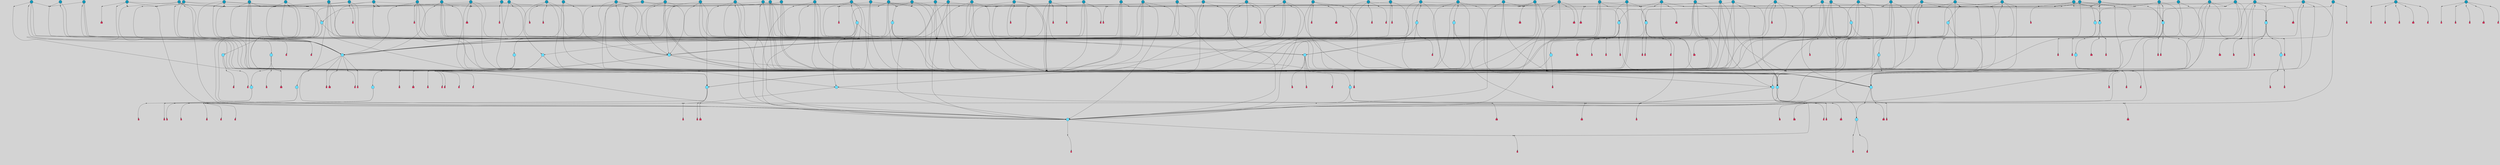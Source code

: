 // File exported with GEGELATI v1.3.1
// On the 2024-04-08 17:52:00
// With the File::TPGGraphDotExporter
digraph{
	graph[pad = "0.212, 0.055" bgcolor = lightgray]
	node[shape=circle style = filled label = ""]
		T3 [fillcolor="#66ddff"]
		T4 [fillcolor="#66ddff"]
		T7 [fillcolor="#66ddff"]
		T11 [fillcolor="#66ddff"]
		T24 [fillcolor="#66ddff"]
		T54 [fillcolor="#66ddff"]
		T164 [fillcolor="#66ddff"]
		T207 [fillcolor="#66ddff"]
		T250 [fillcolor="#66ddff"]
		T264 [fillcolor="#66ddff"]
		T311 [fillcolor="#66ddff"]
		T317 [fillcolor="#66ddff"]
		T318 [fillcolor="#66ddff"]
		T365 [fillcolor="#66ddff"]
		T455 [fillcolor="#66ddff"]
		T601 [fillcolor="#66ddff"]
		T630 [fillcolor="#66ddff"]
		T662 [fillcolor="#66ddff"]
		T663 [fillcolor="#66ddff"]
		T668 [fillcolor="#66ddff"]
		T714 [fillcolor="#1199bb"]
		T717 [fillcolor="#1199bb"]
		T801 [fillcolor="#1199bb"]
		T807 [fillcolor="#66ddff"]
		T816 [fillcolor="#1199bb"]
		T821 [fillcolor="#1199bb"]
		T837 [fillcolor="#1199bb"]
		T863 [fillcolor="#1199bb"]
		T865 [fillcolor="#1199bb"]
		T867 [fillcolor="#1199bb"]
		T877 [fillcolor="#1199bb"]
		T879 [fillcolor="#1199bb"]
		T884 [fillcolor="#1199bb"]
		T897 [fillcolor="#1199bb"]
		T899 [fillcolor="#1199bb"]
		T908 [fillcolor="#1199bb"]
		T909 [fillcolor="#66ddff"]
		T913 [fillcolor="#1199bb"]
		T914 [fillcolor="#1199bb"]
		T915 [fillcolor="#66ddff"]
		T916 [fillcolor="#66ddff"]
		T917 [fillcolor="#66ddff"]
		T918 [fillcolor="#66ddff"]
		T919 [fillcolor="#66ddff"]
		T921 [fillcolor="#1199bb"]
		T922 [fillcolor="#1199bb"]
		T927 [fillcolor="#1199bb"]
		T928 [fillcolor="#1199bb"]
		T929 [fillcolor="#1199bb"]
		T930 [fillcolor="#1199bb"]
		T934 [fillcolor="#1199bb"]
		T936 [fillcolor="#1199bb"]
		T939 [fillcolor="#1199bb"]
		T941 [fillcolor="#1199bb"]
		T943 [fillcolor="#1199bb"]
		T944 [fillcolor="#66ddff"]
		T950 [fillcolor="#1199bb"]
		T951 [fillcolor="#1199bb"]
		T959 [fillcolor="#1199bb"]
		T962 [fillcolor="#1199bb"]
		T965 [fillcolor="#1199bb"]
		T968 [fillcolor="#66ddff"]
		T969 [fillcolor="#66ddff"]
		T970 [fillcolor="#66ddff"]
		T971 [fillcolor="#66ddff"]
		T972 [fillcolor="#66ddff"]
		T973 [fillcolor="#66ddff"]
		T974 [fillcolor="#66ddff"]
		T975 [fillcolor="#1199bb"]
		T977 [fillcolor="#1199bb"]
		T979 [fillcolor="#1199bb"]
		T980 [fillcolor="#1199bb"]
		T981 [fillcolor="#1199bb"]
		T982 [fillcolor="#1199bb"]
		T983 [fillcolor="#1199bb"]
		T984 [fillcolor="#1199bb"]
		T985 [fillcolor="#1199bb"]
		T986 [fillcolor="#1199bb"]
		T989 [fillcolor="#1199bb"]
		T990 [fillcolor="#1199bb"]
		T991 [fillcolor="#1199bb"]
		T992 [fillcolor="#1199bb"]
		T995 [fillcolor="#1199bb"]
		T996 [fillcolor="#1199bb"]
		T997 [fillcolor="#1199bb"]
		T998 [fillcolor="#1199bb"]
		T999 [fillcolor="#1199bb"]
		T1001 [fillcolor="#1199bb"]
		T1002 [fillcolor="#1199bb"]
		T1003 [fillcolor="#1199bb"]
		T1004 [fillcolor="#1199bb"]
		T1005 [fillcolor="#1199bb"]
		T1007 [fillcolor="#1199bb"]
		T1008 [fillcolor="#1199bb"]
		T1009 [fillcolor="#1199bb"]
		T1010 [fillcolor="#1199bb"]
		T1011 [fillcolor="#1199bb"]
		T1013 [fillcolor="#1199bb"]
		T1014 [fillcolor="#1199bb"]
		T1015 [fillcolor="#1199bb"]
		T1016 [fillcolor="#1199bb"]
		T1017 [fillcolor="#1199bb"]
		T1018 [fillcolor="#1199bb"]
		T1019 [fillcolor="#1199bb"]
		T1020 [fillcolor="#1199bb"]
		T1021 [fillcolor="#1199bb"]
		T1022 [fillcolor="#1199bb"]
		T1023 [fillcolor="#1199bb"]
		T1024 [fillcolor="#1199bb"]
		T1025 [fillcolor="#1199bb"]
		T1026 [fillcolor="#1199bb"]
		T1027 [fillcolor="#1199bb"]
		T1028 [fillcolor="#1199bb"]
		P14623 [fillcolor="#cccccc" shape=point] //6|
		I14623 [shape=box style=invis label="6|1&2|6#1|7&#92;n10|7&2|0#1|5&#92;n9|4&0|1#2|2&#92;n8|6&0|0#1|0&#92;n"]
		P14623 -> I14623[style=invis]
		A9665 [fillcolor="#ff3366" shape=box margin=0.03 width=0 height=0 label="3"]
		T3 -> P14623 -> A9665
		P14624 [fillcolor="#cccccc" shape=point] //3|
		I14624 [shape=box style=invis label="7|6&2|4#0|2&#92;n10|3&2|7#1|4&#92;n11|6&0|4#0|1&#92;n7|1&0|0#2|6&#92;n7|6&0|3#2|6&#92;n4|0&2|6#0|1&#92;n4|4&2|5#0|2&#92;n4|6&0|4#2|7&#92;n10|0&2|3#1|5&#92;n2|6&0|5#0|2&#92;n1|0&2|3#0|7&#92;n1|6&2|0#0|5&#92;n6|2&0|1#0|7&#92;n9|2&0|3#2|7&#92;n5|3&0|6#0|6&#92;n1|7&2|5#2|3&#92;n8|1&2|7#0|6&#92;n1|0&2|5#2|1&#92;n7|1&2|2#2|5&#92;n7|4&2|6#0|3&#92;n"]
		P14624 -> I14624[style=invis]
		A9666 [fillcolor="#ff3366" shape=box margin=0.03 width=0 height=0 label="4"]
		T3 -> P14624 -> A9666
		P14625 [fillcolor="#cccccc" shape=point] //7|
		I14625 [shape=box style=invis label="0|2&2|4#2|6&#92;n5|3&0|6#0|1&#92;n4|7&2|6#0|5&#92;n7|6&0|7#0|5&#92;n10|7&2|2#1|1&#92;n"]
		P14625 -> I14625[style=invis]
		A9667 [fillcolor="#ff3366" shape=box margin=0.03 width=0 height=0 label="4"]
		T4 -> P14625 -> A9667
		P14626 [fillcolor="#cccccc" shape=point] //0|
		I14626 [shape=box style=invis label="2|5&0|1#0|6&#92;n6|1&2|2#2|7&#92;n8|0&0|3#1|4&#92;n4|3&2|5#2|4&#92;n8|1&2|4#0|0&#92;n6|6&0|1#2|6&#92;n11|7&2|4#2|5&#92;n6|2&2|4#0|2&#92;n8|5&2|4#2|4&#92;n2|1&2|1#2|2&#92;n2|7&2|5#2|6&#92;n9|7&0|5#0|4&#92;n1|2&0|5#2|6&#92;n4|2&2|3#2|7&#92;n3|3&2|1#0|2&#92;n"]
		P14626 -> I14626[style=invis]
		A9668 [fillcolor="#ff3366" shape=box margin=0.03 width=0 height=0 label="5"]
		T4 -> P14626 -> A9668
		P14627 [fillcolor="#cccccc" shape=point] //-3|
		I14627 [shape=box style=invis label="1|6&2|7#0|7&#92;n10|2&0|7#1|3&#92;n9|6&2|7#2|2&#92;n5|3&0|7#0|7&#92;n1|6&2|3#0|0&#92;n2|3&2|3#2|2&#92;n5|1&2|6#0|6&#92;n"]
		P14627 -> I14627[style=invis]
		A9669 [fillcolor="#ff3366" shape=box margin=0.03 width=0 height=0 label="7"]
		T7 -> P14627 -> A9669
		P14628 [fillcolor="#cccccc" shape=point] //5|
		I14628 [shape=box style=invis label="0|5&2|3#0|1&#92;n0|6&2|1#2|4&#92;n6|2&2|6#0|7&#92;n7|4&0|3#0|1&#92;n5|4&0|7#1|6&#92;n9|1&0|5#2|2&#92;n6|3&2|3#1|7&#92;n11|7&2|4#1|6&#92;n2|5&0|1#0|0&#92;n4|7&0|0#0|2&#92;n6|2&0|6#0|0&#92;n2|1&2|6#2|4&#92;n10|0&2|0#1|0&#92;n6|6&2|4#0|6&#92;n"]
		P14628 -> I14628[style=invis]
		A9670 [fillcolor="#ff3366" shape=box margin=0.03 width=0 height=0 label="8"]
		T7 -> P14628 -> A9670
		P14629 [fillcolor="#cccccc" shape=point] //6|
		I14629 [shape=box style=invis label="3|0&2|7#2|2&#92;n3|2&0|4#2|5&#92;n5|1&0|2#1|0&#92;n8|7&0|1#2|0&#92;n8|5&0|3#0|6&#92;n0|2&0|2#2|3&#92;n1|5&2|5#0|5&#92;n5|6&0|6#0|7&#92;n6|7&0|0#2|6&#92;n1|2&2|3#0|0&#92;n7|7&2|3#0|4&#92;n0|7&2|7#0|6&#92;n1|0&2|2#2|7&#92;n4|4&0|1#0|0&#92;n"]
		P14629 -> I14629[style=invis]
		A9671 [fillcolor="#ff3366" shape=box margin=0.03 width=0 height=0 label="11"]
		T11 -> P14629 -> A9671
		P14630 [fillcolor="#cccccc" shape=point] //-4|
		I14630 [shape=box style=invis label="4|1&0|4#2|6&#92;n1|2&2|2#2|0&#92;n1|2&2|0#0|6&#92;n8|4&2|3#2|5&#92;n5|5&2|1#1|0&#92;n"]
		P14630 -> I14630[style=invis]
		A9672 [fillcolor="#ff3366" shape=box margin=0.03 width=0 height=0 label="12"]
		T11 -> P14630 -> A9672
		P14631 [fillcolor="#cccccc" shape=point] //-3|
		I14631 [shape=box style=invis label="8|1&2|3#0|5&#92;n0|6&0|5#0|5&#92;n3|7&2|1#0|6&#92;n3|5&0|1#0|0&#92;n9|5&2|0#0|4&#92;n3|5&0|2#0|3&#92;n10|6&2|4#1|0&#92;n9|4&2|7#2|6&#92;n1|7&2|5#2|2&#92;n"]
		P14631 -> I14631[style=invis]
		A9673 [fillcolor="#ff3366" shape=box margin=0.03 width=0 height=0 label="5"]
		T4 -> P14631 -> A9673
		P14632 [fillcolor="#cccccc" shape=point] //1|
		I14632 [shape=box style=invis label="5|1&0|6#2|7&#92;n2|4&0|4#2|2&#92;n0|6&0|5#0|4&#92;n10|6&2|5#1|6&#92;n9|3&0|1#1|7&#92;n10|3&2|2#1|0&#92;n5|0&0|0#2|1&#92;n11|3&2|3#1|5&#92;n10|3&0|1#1|0&#92;n2|4&0|1#0|1&#92;n0|2&0|3#2|4&#92;n9|2&2|1#2|5&#92;n11|7&2|6#2|6&#92;n"]
		P14632 -> I14632[style=invis]
		T24 -> P14632 -> T7
		P14633 [fillcolor="#cccccc" shape=point] //5|
		I14633 [shape=box style=invis label="3|0&2|0#0|1&#92;n3|0&0|7#0|1&#92;n5|3&0|2#2|6&#92;n4|4&2|4#2|6&#92;n11|2&0|7#1|6&#92;n2|7&2|2#2|5&#92;n9|3&2|6#2|7&#92;n7|7&0|0#0|4&#92;n6|1&2|4#2|3&#92;n5|4&2|0#1|6&#92;n1|3&0|7#0|4&#92;n"]
		P14633 -> I14633[style=invis]
		A9674 [fillcolor="#ff3366" shape=box margin=0.03 width=0 height=0 label="7"]
		T24 -> P14633 -> A9674
		P14634 [fillcolor="#cccccc" shape=point] //-2|
		I14634 [shape=box style=invis label="4|1&0|4#0|3&#92;n4|2&0|5#2|0&#92;n5|5&2|6#0|5&#92;n1|4&0|1#0|2&#92;n6|3&2|7#1|5&#92;n0|4&2|0#0|3&#92;n8|5&2|5#1|2&#92;n10|7&2|7#1|1&#92;n3|4&0|0#2|1&#92;n3|6&2|5#2|5&#92;n8|3&0|1#0|7&#92;n10|0&2|7#1|3&#92;n4|1&2|4#0|1&#92;n9|3&2|0#0|4&#92;n3|6&2|0#0|4&#92;n1|2&0|6#2|1&#92;n4|0&2|1#2|2&#92;n"]
		P14634 -> I14634[style=invis]
		A9675 [fillcolor="#ff3366" shape=box margin=0.03 width=0 height=0 label="14"]
		T24 -> P14634 -> A9675
		P14635 [fillcolor="#cccccc" shape=point] //8|
		I14635 [shape=box style=invis label="9|0&0|1#2|0&#92;n10|1&2|5#1|4&#92;n8|2&2|6#0|4&#92;n2|4&2|5#2|3&#92;n4|2&2|2#0|2&#92;n7|5&0|2#0|0&#92;n8|2&2|1#1|3&#92;n8|7&0|7#2|1&#92;n1|1&0|0#0|7&#92;n5|6&2|5#1|0&#92;n6|6&2|5#0|0&#92;n11|4&0|3#2|6&#92;n4|2&2|4#0|7&#92;n5|6&0|1#2|0&#92;n11|3&0|2#0|7&#92;n"]
		P14635 -> I14635[style=invis]
		A9676 [fillcolor="#ff3366" shape=box margin=0.03 width=0 height=0 label="6"]
		T54 -> P14635 -> A9676
		T54 -> P14633
		P14636 [fillcolor="#cccccc" shape=point] //-10|
		I14636 [shape=box style=invis label="3|6&0|0#0|4&#92;n4|1&2|4#0|1&#92;n5|1&0|1#0|4&#92;n5|5&2|6#0|5&#92;n6|5&0|6#0|3&#92;n11|1&2|0#0|1&#92;n0|7&2|0#0|3&#92;n1|2&0|6#0|1&#92;n8|0&0|4#2|0&#92;n0|4&0|7#2|7&#92;n7|0&2|7#1|3&#92;n3|1&0|5#2|5&#92;n5|1&0|4#0|3&#92;n2|2&0|2#0|0&#92;n8|3&0|1#0|7&#92;n3|0&0|3#0|5&#92;n7|2&0|5#2|0&#92;n6|3&2|7#1|5&#92;n4|7&2|7#2|1&#92;n"]
		P14636 -> I14636[style=invis]
		A9677 [fillcolor="#ff3366" shape=box margin=0.03 width=0 height=0 label="14"]
		T54 -> P14636 -> A9677
		T54 -> P14628
		T164 -> P14626
		P14637 [fillcolor="#cccccc" shape=point] //-1|
		I14637 [shape=box style=invis label="6|4&0|4#2|4&#92;n4|5&2|5#2|4&#92;n9|7&2|5#0|3&#92;n3|7&2|6#0|6&#92;n8|7&0|6#0|4&#92;n2|1&2|0#0|1&#92;n8|6&0|0#2|5&#92;n2|1&0|2#0|3&#92;n6|1&0|7#2|6&#92;n6|3&0|1#1|6&#92;n5|4&2|7#0|4&#92;n0|7&0|4#2|0&#92;n11|0&2|0#2|5&#92;n3|7&2|0#2|7&#92;n8|3&2|7#1|4&#92;n5|7&0|6#0|4&#92;n0|0&2|3#2|3&#92;n5|4&2|1#0|3&#92;n0|4&0|3#2|5&#92;n"]
		P14637 -> I14637[style=invis]
		A9678 [fillcolor="#ff3366" shape=box margin=0.03 width=0 height=0 label="10"]
		T164 -> P14637 -> A9678
		P14638 [fillcolor="#cccccc" shape=point] //-7|
		I14638 [shape=box style=invis label="6|1&0|2#0|3&#92;n1|2&0|1#2|0&#92;n10|3&2|2#1|1&#92;n0|1&0|2#0|7&#92;n4|6&2|7#2|4&#92;n6|0&2|7#0|6&#92;n"]
		P14638 -> I14638[style=invis]
		A9679 [fillcolor="#ff3366" shape=box margin=0.03 width=0 height=0 label="7"]
		T164 -> P14638 -> A9679
		P14639 [fillcolor="#cccccc" shape=point] //-6|
		I14639 [shape=box style=invis label="11|7&0|1#0|6&#92;n3|5&0|1#0|3&#92;n1|5&0|5#0|6&#92;n1|7&2|5#2|2&#92;n0|0&0|2#2|2&#92;n4|4&0|1#0|5&#92;n6|4&2|2#0|2&#92;n0|6&2|5#0|5&#92;n0|3&2|2#2|6&#92;n"]
		P14639 -> I14639[style=invis]
		A9680 [fillcolor="#ff3366" shape=box margin=0.03 width=0 height=0 label="5"]
		T164 -> P14639 -> A9680
		P14640 [fillcolor="#cccccc" shape=point] //4|
		I14640 [shape=box style=invis label="4|3&0|6#0|3&#92;n5|7&2|3#2|2&#92;n5|6&0|7#1|2&#92;n1|4&2|6#0|3&#92;n8|4&2|1#2|5&#92;n9|5&2|4#1|4&#92;n2|4&0|5#0|7&#92;n10|0&0|6#1|3&#92;n3|0&0|6#0|2&#92;n2|7&2|7#2|6&#92;n5|2&0|5#1|5&#92;n10|4&2|5#1|7&#92;n4|0&0|4#2|4&#92;n11|1&0|4#2|6&#92;n10|6&2|0#1|4&#92;n9|7&0|3#1|4&#92;n4|5&2|7#0|6&#92;n11|5&2|6#2|3&#92;n0|3&0|5#0|1&#92;n"]
		P14640 -> I14640[style=invis]
		A9681 [fillcolor="#ff3366" shape=box margin=0.03 width=0 height=0 label="13"]
		T164 -> P14640 -> A9681
		P14641 [fillcolor="#cccccc" shape=point] //7|
		I14641 [shape=box style=invis label="7|0&2|1#2|0&#92;n9|7&2|1#1|7&#92;n8|2&0|1#1|0&#92;n6|6&0|2#1|1&#92;n2|2&0|5#0|0&#92;n5|7&0|0#2|1&#92;n5|1&2|5#1|5&#92;n4|7&2|4#2|3&#92;n10|5&2|2#1|5&#92;n1|3&2|2#2|0&#92;n10|2&2|6#1|5&#92;n"]
		P14641 -> I14641[style=invis]
		A9682 [fillcolor="#ff3366" shape=box margin=0.03 width=0 height=0 label="1"]
		T207 -> P14641 -> A9682
		P14642 [fillcolor="#cccccc" shape=point] //-3|
		I14642 [shape=box style=invis label="3|7&0|0#0|2&#92;n11|5&0|1#1|1&#92;n4|1&0|6#2|6&#92;n4|0&0|1#0|5&#92;n"]
		P14642 -> I14642[style=invis]
		T207 -> P14642 -> T24
		P14643 [fillcolor="#cccccc" shape=point] //5|
		I14643 [shape=box style=invis label="8|1&2|6#0|6&#92;n3|0&0|7#0|1&#92;n11|3&0|2#2|6&#92;n4|4&2|4#2|6&#92;n11|2&0|7#1|6&#92;n2|7&2|2#2|5&#92;n7|7&0|0#0|4&#92;n6|1&2|4#2|3&#92;n5|4&2|0#1|6&#92;n3|0&2|0#0|1&#92;n1|3&0|7#0|4&#92;n"]
		P14643 -> I14643[style=invis]
		A9683 [fillcolor="#ff3366" shape=box margin=0.03 width=0 height=0 label="7"]
		T207 -> P14643 -> A9683
		P14644 [fillcolor="#cccccc" shape=point] //5|
		I14644 [shape=box style=invis label="10|4&2|6#1|2&#92;n8|4&0|1#1|0&#92;n0|4&2|6#0|0&#92;n8|4&2|5#2|1&#92;n7|5&2|5#1|0&#92;n3|6&0|6#2|2&#92;n1|7&0|7#0|5&#92;n2|0&0|7#2|4&#92;n9|4&2|6#2|7&#92;n2|6&2|2#0|0&#92;n11|7&2|7#0|7&#92;n5|5&0|0#0|1&#92;n10|1&0|0#1|0&#92;n7|3&0|1#2|5&#92;n9|2&2|7#1|5&#92;n9|0&2|5#1|2&#92;n1|6&2|4#2|2&#92;n3|3&2|2#0|7&#92;n1|6&2|0#0|0&#92;n6|4&2|6#1|0&#92;n"]
		P14644 -> I14644[style=invis]
		A9684 [fillcolor="#ff3366" shape=box margin=0.03 width=0 height=0 label="1"]
		T207 -> P14644 -> A9684
		P14645 [fillcolor="#cccccc" shape=point] //7|
		I14645 [shape=box style=invis label="6|1&2|6#2|7&#92;n7|0&2|4#2|3&#92;n3|3&0|7#0|6&#92;n5|4&0|2#2|4&#92;n8|5&2|6#2|7&#92;n0|0&2|3#0|3&#92;n5|4&2|4#2|6&#92;n"]
		P14645 -> I14645[style=invis]
		T207 -> P14645 -> T4
		P14646 [fillcolor="#cccccc" shape=point] //8|
		I14646 [shape=box style=invis label="5|4&2|1#1|0&#92;n3|0&0|3#2|0&#92;n3|7&2|2#0|6&#92;n6|6&0|2#2|4&#92;n0|0&0|2#0|6&#92;n"]
		P14646 -> I14646[style=invis]
		T250 -> P14646 -> T164
		P14647 [fillcolor="#cccccc" shape=point] //5|
		I14647 [shape=box style=invis label="3|0&2|0#2|1&#92;n3|0&0|7#0|1&#92;n5|3&0|2#2|6&#92;n4|4&2|4#2|6&#92;n5|4&2|0#1|6&#92;n2|7&2|2#2|5&#92;n1|3&0|7#0|4&#92;n11|6&2|2#0|7&#92;n7|7&0|0#0|4&#92;n6|1&2|4#2|3&#92;n11|0&0|7#1|6&#92;n9|3&2|6#2|7&#92;n"]
		P14647 -> I14647[style=invis]
		A9685 [fillcolor="#ff3366" shape=box margin=0.03 width=0 height=0 label="7"]
		T250 -> P14647 -> A9685
		P14648 [fillcolor="#cccccc" shape=point] //7|
		I14648 [shape=box style=invis label="7|4&2|7#0|4&#92;n4|6&0|1#2|5&#92;n2|1&2|3#0|0&#92;n4|3&2|0#0|1&#92;n0|0&2|7#2|7&#92;n7|7&0|5#2|3&#92;n5|0&2|1#2|2&#92;n10|0&0|4#1|2&#92;n4|4&0|7#0|0&#92;n6|7&0|2#0|1&#92;n1|4&2|5#0|4&#92;n"]
		P14648 -> I14648[style=invis]
		A9686 [fillcolor="#ff3366" shape=box margin=0.03 width=0 height=0 label="0"]
		T250 -> P14648 -> A9686
		T250 -> P14633
		P14649 [fillcolor="#cccccc" shape=point] //10|
		I14649 [shape=box style=invis label="6|1&2|4#2|3&#92;n3|0&0|7#0|1&#92;n5|3&0|2#2|6&#92;n4|4&0|4#2|6&#92;n5|4&2|0#1|6&#92;n10|5&0|6#1|5&#92;n2|5&2|1#2|2&#92;n1|3&0|7#0|4&#92;n3|0&2|0#0|1&#92;n11|2&0|5#1|6&#92;n9|3&2|6#2|7&#92;n7|7&0|0#0|4&#92;n"]
		P14649 -> I14649[style=invis]
		A9687 [fillcolor="#ff3366" shape=box margin=0.03 width=0 height=0 label="7"]
		T250 -> P14649 -> A9687
		P14650 [fillcolor="#cccccc" shape=point] //-2|
		I14650 [shape=box style=invis label="11|7&2|0#1|7&#92;n4|3&0|1#2|5&#92;n0|4&2|4#2|7&#92;n1|6&0|0#0|4&#92;n4|0&0|0#0|5&#92;n0|6&2|3#2|0&#92;n9|6&2|5#1|3&#92;n0|7&2|1#2|5&#92;n4|4&0|5#0|1&#92;n10|4&0|0#1|0&#92;n"]
		P14650 -> I14650[style=invis]
		A9688 [fillcolor="#ff3366" shape=box margin=0.03 width=0 height=0 label="12"]
		T264 -> P14650 -> A9688
		P14651 [fillcolor="#cccccc" shape=point] //-3|
		I14651 [shape=box style=invis label="7|2&2|4#0|2&#92;n4|1&2|6#0|1&#92;n11|6&0|4#0|1&#92;n7|1&0|0#2|6&#92;n6|2&0|1#0|7&#92;n10|3&2|7#1|4&#92;n3|5&2|3#0|1&#92;n4|4&2|5#0|2&#92;n4|6&0|4#2|7&#92;n2|5&0|5#0|2&#92;n10|0&2|3#1|4&#92;n0|1&2|7#0|6&#92;n7|6&0|3#2|6&#92;n1|3&0|6#2|0&#92;n5|3&0|6#0|6&#92;n1|4&2|5#2|3&#92;n1|6&2|0#0|5&#92;n9|2&0|3#2|7&#92;n7|1&2|2#2|5&#92;n"]
		P14651 -> I14651[style=invis]
		T264 -> P14651 -> T207
		P14652 [fillcolor="#cccccc" shape=point] //2|
		I14652 [shape=box style=invis label="4|1&0|4#2|6&#92;n5|5&2|1#1|0&#92;n1|0&2|0#0|6&#92;n8|4&2|3#2|5&#92;n"]
		P14652 -> I14652[style=invis]
		T264 -> P14652 -> T11
		P14653 [fillcolor="#cccccc" shape=point] //2|
		I14653 [shape=box style=invis label="11|0&2|3#0|7&#92;n10|4&2|5#1|6&#92;n4|7&0|2#2|3&#92;n6|0&2|6#0|6&#92;n9|0&0|7#0|5&#92;n7|2&2|4#1|2&#92;n5|1&2|6#2|7&#92;n"]
		P14653 -> I14653[style=invis]
		T311 -> P14653 -> T7
		P14654 [fillcolor="#cccccc" shape=point] //5|
		I14654 [shape=box style=invis label="5|4&2|0#1|6&#92;n3|0&0|7#0|1&#92;n5|3&0|2#2|6&#92;n11|2&0|7#1|6&#92;n2|7&2|2#2|5&#92;n9|3&2|6#2|7&#92;n7|7&0|0#0|4&#92;n6|1&2|4#2|3&#92;n3|0&2|0#0|1&#92;n1|3&2|7#0|4&#92;n"]
		P14654 -> I14654[style=invis]
		A9689 [fillcolor="#ff3366" shape=box margin=0.03 width=0 height=0 label="7"]
		T311 -> P14654 -> A9689
		T311 -> P14650
		P14655 [fillcolor="#cccccc" shape=point] //-1|
		I14655 [shape=box style=invis label="1|7&2|1#0|6&#92;n8|1&2|3#0|5&#92;n10|6&2|7#1|0&#92;n1|7&2|5#0|2&#92;n0|3&0|3#2|2&#92;n3|5&0|1#0|0&#92;n3|5&0|2#0|3&#92;n1|5&2|0#0|4&#92;n5|7&2|2#2|5&#92;n4|0&2|3#0|3&#92;n"]
		P14655 -> I14655[style=invis]
		T311 -> P14655 -> T3
		P14656 [fillcolor="#cccccc" shape=point] //2|
		I14656 [shape=box style=invis label="4|1&0|5#0|1&#92;n6|4&0|7#2|4&#92;n10|5&2|6#1|4&#92;n9|2&0|4#2|3&#92;n6|2&2|3#1|7&#92;n8|1&0|2#0|3&#92;n4|0&2|0#0|1&#92;n"]
		P14656 -> I14656[style=invis]
		T311 -> P14656 -> T54
		P14657 [fillcolor="#cccccc" shape=point] //7|
		I14657 [shape=box style=invis label="9|6&2|6#1|3&#92;n9|7&2|0#1|7&#92;n3|0&2|0#0|0&#92;n1|6&0|0#0|4&#92;n7|4&0|3#0|1&#92;n"]
		P14657 -> I14657[style=invis]
		A9690 [fillcolor="#ff3366" shape=box margin=0.03 width=0 height=0 label="12"]
		T318 -> P14657 -> A9690
		P14658 [fillcolor="#cccccc" shape=point] //-9|
		I14658 [shape=box style=invis label="7|1&0|0#2|6&#92;n1|6&0|4#2|7&#92;n7|6&2|4#0|2&#92;n10|7&2|1#1|3&#92;n7|6&0|3#2|6&#92;n4|0&2|2#2|1&#92;n1|0&0|5#2|3&#92;n6|1&2|6#1|1&#92;n7|4&2|6#1|0&#92;n9|5&0|1#0|2&#92;n9|2&0|3#0|7&#92;n6|0&2|7#0|6&#92;n10|5&2|3#1|5&#92;n10|0&2|7#1|4&#92;n1|0&2|3#0|7&#92;n5|2&0|6#0|6&#92;n2|6&0|1#0|2&#92;n7|4&2|5#0|3&#92;n3|6&2|4#0|5&#92;n1|6&2|0#0|5&#92;n"]
		P14658 -> I14658[style=invis]
		A9691 [fillcolor="#ff3366" shape=box margin=0.03 width=0 height=0 label="4"]
		T318 -> P14658 -> A9691
		P14659 [fillcolor="#cccccc" shape=point] //-7|
		I14659 [shape=box style=invis label="9|1&2|7#2|1&#92;n7|0&2|0#2|7&#92;n2|3&2|3#2|2&#92;n8|5&2|1#0|3&#92;n5|5&0|7#0|1&#92;n1|6&2|7#0|7&#92;n10|2&0|7#1|3&#92;n6|4&2|2#2|4&#92;n0|6&2|5#0|2&#92;n"]
		P14659 -> I14659[style=invis]
		A9692 [fillcolor="#ff3366" shape=box margin=0.03 width=0 height=0 label="7"]
		T318 -> P14659 -> A9692
		P14660 [fillcolor="#cccccc" shape=point] //3|
		I14660 [shape=box style=invis label="7|6&2|4#0|2&#92;n10|3&2|7#1|4&#92;n11|6&0|4#0|1&#92;n7|1&0|0#2|6&#92;n7|6&0|3#2|6&#92;n4|0&2|6#0|1&#92;n4|4&2|5#0|2&#92;n4|6&0|4#2|7&#92;n10|0&2|3#1|5&#92;n2|6&0|5#0|2&#92;n1|0&2|3#0|7&#92;n1|6&2|0#0|5&#92;n6|2&0|1#0|7&#92;n9|2&0|3#2|7&#92;n5|3&0|6#0|6&#92;n1|7&2|5#2|3&#92;n8|1&2|7#0|6&#92;n1|0&2|5#2|1&#92;n7|1&2|2#2|5&#92;n7|4&2|6#0|3&#92;n"]
		P14660 -> I14660[style=invis]
		A9693 [fillcolor="#ff3366" shape=box margin=0.03 width=0 height=0 label="4"]
		T317 -> P14660 -> A9693
		P14661 [fillcolor="#cccccc" shape=point] //6|
		I14661 [shape=box style=invis label="6|1&2|6#1|7&#92;n10|7&2|0#1|5&#92;n9|4&0|1#2|2&#92;n8|6&0|0#1|0&#92;n"]
		P14661 -> I14661[style=invis]
		A9694 [fillcolor="#ff3366" shape=box margin=0.03 width=0 height=0 label="3"]
		T317 -> P14661 -> A9694
		P14662 [fillcolor="#cccccc" shape=point] //-9|
		I14662 [shape=box style=invis label="11|5&0|0#2|6&#92;n8|5&2|3#2|1&#92;n7|1&0|6#1|3&#92;n11|4&0|2#0|1&#92;n9|0&2|7#1|6&#92;n10|1&0|3#1|6&#92;n0|3&0|4#2|5&#92;n5|7&2|3#1|6&#92;n2|0&2|1#0|7&#92;n"]
		P14662 -> I14662[style=invis]
		A9695 [fillcolor="#ff3366" shape=box margin=0.03 width=0 height=0 label="2"]
		T318 -> P14662 -> A9695
		P14663 [fillcolor="#cccccc" shape=point] //-1|
		I14663 [shape=box style=invis label="1|7&2|1#0|6&#92;n8|1&2|3#0|5&#92;n10|6&2|7#1|0&#92;n1|7&2|5#0|2&#92;n0|3&0|3#2|2&#92;n3|5&0|1#0|0&#92;n3|5&0|2#0|3&#92;n1|5&2|0#0|4&#92;n5|7&2|2#2|5&#92;n4|0&2|3#0|3&#92;n"]
		P14663 -> I14663[style=invis]
		T318 -> P14663 -> T317
		P14664 [fillcolor="#cccccc" shape=point] //2|
		I14664 [shape=box style=invis label="11|2&2|1#2|2&#92;n0|1&0|0#0|6&#92;n9|2&0|4#2|2&#92;n9|7&2|0#0|0&#92;n4|5&0|6#2|7&#92;n6|7&0|2#0|1&#92;n5|6&0|2#1|0&#92;n11|6&2|1#2|1&#92;n11|0&0|0#2|3&#92;n8|4&0|7#1|1&#92;n11|3&0|7#1|6&#92;n9|2&2|1#2|5&#92;n11|7&0|2#0|2&#92;n"]
		P14664 -> I14664[style=invis]
		T365 -> P14664 -> T3
		P14665 [fillcolor="#cccccc" shape=point] //4|
		I14665 [shape=box style=invis label="7|1&0|6#0|1&#92;n6|7&2|7#1|7&#92;n10|1&2|1#1|1&#92;n9|6&2|2#1|4&#92;n4|7&0|4#2|2&#92;n9|6&0|5#1|1&#92;n10|0&2|6#1|6&#92;n5|1&0|1#2|3&#92;n10|1&0|5#1|0&#92;n3|4&2|3#0|0&#92;n8|2&0|5#2|4&#92;n1|6&2|0#0|0&#92;n2|3&0|1#2|6&#92;n5|2&2|2#1|6&#92;n2|2&0|1#2|1&#92;n3|1&2|7#0|3&#92;n6|7&2|3#0|4&#92;n"]
		P14665 -> I14665[style=invis]
		A9696 [fillcolor="#ff3366" shape=box margin=0.03 width=0 height=0 label="10"]
		T365 -> P14665 -> A9696
		P14666 [fillcolor="#cccccc" shape=point] //3|
		I14666 [shape=box style=invis label="4|7&0|7#2|7&#92;n11|5&2|6#0|2&#92;n5|5&2|6#2|0&#92;n3|2&0|6#0|3&#92;n10|2&2|5#1|5&#92;n9|4&2|3#1|5&#92;n2|5&2|7#2|4&#92;n11|3&2|5#1|0&#92;n7|0&0|7#2|1&#92;n1|2&0|5#0|1&#92;n"]
		P14666 -> I14666[style=invis]
		A9697 [fillcolor="#ff3366" shape=box margin=0.03 width=0 height=0 label="5"]
		T365 -> P14666 -> A9697
		P14667 [fillcolor="#cccccc" shape=point] //2|
		I14667 [shape=box style=invis label="9|0&0|7#0|5&#92;n10|4&2|5#1|6&#92;n4|7&0|2#2|3&#92;n6|0&2|6#0|6&#92;n11|0&2|3#0|7&#92;n7|0&2|4#1|2&#92;n6|3&2|6#2|1&#92;n5|1&2|6#2|7&#92;n"]
		P14667 -> I14667[style=invis]
		T455 -> P14667 -> T7
		T455 -> P14656
		P14668 [fillcolor="#cccccc" shape=point] //4|
		I14668 [shape=box style=invis label="6|0&2|6#0|7&#92;n11|2&0|3#1|2&#92;n11|3&0|7#1|5&#92;n10|4&2|6#1|6&#92;n1|0&2|7#0|6&#92;n4|4&2|6#0|2&#92;n4|7&0|2#2|3&#92;n1|7&0|4#2|3&#92;n9|0&0|7#0|0&#92;n"]
		P14668 -> I14668[style=invis]
		T455 -> P14668 -> T7
		P14669 [fillcolor="#cccccc" shape=point] //-3|
		I14669 [shape=box style=invis label="6|1&0|5#0|3&#92;n10|0&2|7#1|6&#92;n0|1&0|2#0|7&#92;n6|2&0|3#2|7&#92;n4|6&2|7#2|4&#92;n"]
		P14669 -> I14669[style=invis]
		A9698 [fillcolor="#ff3366" shape=box margin=0.03 width=0 height=0 label="7"]
		T455 -> P14669 -> A9698
		P14670 [fillcolor="#cccccc" shape=point] //7|
		I14670 [shape=box style=invis label="10|5&0|6#1|7&#92;n4|3&2|6#0|3&#92;n8|4&0|6#1|2&#92;n3|0&2|0#2|3&#92;n5|6&2|3#0|4&#92;n0|7&2|1#0|5&#92;n8|7&2|2#2|5&#92;n9|1&0|0#1|0&#92;n10|1&2|1#1|4&#92;n3|3&2|7#0|4&#92;n5|2&2|3#0|4&#92;n2|0&2|6#2|2&#92;n1|7&0|1#0|7&#92;n"]
		P14670 -> I14670[style=invis]
		T455 -> P14670 -> T365
		P14671 [fillcolor="#cccccc" shape=point] //-4|
		I14671 [shape=box style=invis label="10|6&2|6#1|6&#92;n7|7&2|4#0|2&#92;n4|1&2|6#0|1&#92;n10|3&2|7#1|4&#92;n3|6&0|4#0|5&#92;n2|5&0|5#0|2&#92;n4|6&0|4#0|1&#92;n3|5&2|3#0|1&#92;n4|4&2|5#0|2&#92;n9|2&0|3#2|7&#92;n10|0&2|3#1|4&#92;n7|1&0|0#2|6&#92;n4|6&0|4#2|7&#92;n1|7&0|2#2|4&#92;n1|7&0|6#2|0&#92;n5|3&0|6#0|5&#92;n7|6&0|3#2|6&#92;n1|6&2|0#0|5&#92;n1|4&2|5#2|3&#92;n7|1&2|2#2|5&#92;n"]
		P14671 -> I14671[style=invis]
		T601 -> P14671 -> T207
		T601 -> P14652
		P14672 [fillcolor="#cccccc" shape=point] //3|
		I14672 [shape=box style=invis label="7|2&0|2#2|4&#92;n0|4&0|6#2|7&#92;n9|0&0|1#2|2&#92;n8|6&0|0#1|0&#92;n"]
		P14672 -> I14672[style=invis]
		A9699 [fillcolor="#ff3366" shape=box margin=0.03 width=0 height=0 label="3"]
		T601 -> P14672 -> A9699
		P14673 [fillcolor="#cccccc" shape=point] //6|
		I14673 [shape=box style=invis label="4|4&0|7#2|7&#92;n10|6&0|1#1|3&#92;n7|5&0|2#0|7&#92;n10|7&0|1#1|5&#92;n9|0&2|1#1|0&#92;n"]
		P14673 -> I14673[style=invis]
		A9700 [fillcolor="#ff3366" shape=box margin=0.03 width=0 height=0 label="7"]
		T630 -> P14673 -> A9700
		P14674 [fillcolor="#cccccc" shape=point] //2|
		I14674 [shape=box style=invis label="0|2&2|6#2|6&#92;n7|0&2|7#1|7&#92;n10|7&0|5#1|6&#92;n0|5&2|7#0|4&#92;n3|1&0|1#2|6&#92;n4|7&0|2#0|6&#92;n"]
		P14674 -> I14674[style=invis]
		T630 -> P14674 -> T164
		T630 -> P14670
		P14675 [fillcolor="#cccccc" shape=point] //7|
		I14675 [shape=box style=invis label="0|3&2|7#2|1&#92;n3|7&0|1#0|3&#92;n3|1&0|3#2|1&#92;n5|0&0|0#0|2&#92;n9|0&2|2#0|7&#92;n2|5&2|6#0|0&#92;n9|4&2|7#2|6&#92;n8|4&2|6#0|2&#92;n9|5&2|1#0|2&#92;n8|1&2|5#0|5&#92;n9|5&2|0#2|4&#92;n11|2&0|3#0|4&#92;n"]
		P14675 -> I14675[style=invis]
		A9701 [fillcolor="#ff3366" shape=box margin=0.03 width=0 height=0 label="5"]
		T630 -> P14675 -> A9701
		P14676 [fillcolor="#cccccc" shape=point] //7|
		I14676 [shape=box style=invis label="7|4&2|1#2|4&#92;n1|1&2|1#0|4&#92;n10|3&0|3#1|2&#92;n8|0&0|4#1|2&#92;n7|6&0|5#0|5&#92;n0|0&2|7#2|7&#92;n6|7&0|2#0|6&#92;n4|3&2|0#0|1&#92;n4|6&0|7#2|5&#92;n7|4&2|7#0|4&#92;n2|0&2|0#2|6&#92;n8|3&0|6#1|5&#92;n"]
		P14676 -> I14676[style=invis]
		A9702 [fillcolor="#ff3366" shape=box margin=0.03 width=0 height=0 label="0"]
		T663 -> P14676 -> A9702
		P14677 [fillcolor="#cccccc" shape=point] //6|
		I14677 [shape=box style=invis label="6|1&2|6#1|7&#92;n10|7&2|0#1|5&#92;n9|4&0|1#2|2&#92;n8|6&0|0#1|0&#92;n"]
		P14677 -> I14677[style=invis]
		A9703 [fillcolor="#ff3366" shape=box margin=0.03 width=0 height=0 label="3"]
		T662 -> P14677 -> A9703
		P14678 [fillcolor="#cccccc" shape=point] //-1|
		I14678 [shape=box style=invis label="1|7&2|1#0|6&#92;n8|1&2|3#0|5&#92;n10|6&2|7#1|0&#92;n1|7&2|5#0|2&#92;n0|3&0|3#2|2&#92;n3|5&0|1#0|0&#92;n3|5&0|2#0|3&#92;n1|5&2|0#0|4&#92;n5|7&2|2#2|5&#92;n4|0&2|3#0|3&#92;n"]
		P14678 -> I14678[style=invis]
		T663 -> P14678 -> T662
		P14679 [fillcolor="#cccccc" shape=point] //7|
		I14679 [shape=box style=invis label="9|6&2|6#1|3&#92;n9|7&2|0#1|7&#92;n3|0&2|0#0|0&#92;n1|6&0|0#0|4&#92;n7|4&0|3#0|1&#92;n"]
		P14679 -> I14679[style=invis]
		A9704 [fillcolor="#ff3366" shape=box margin=0.03 width=0 height=0 label="12"]
		T663 -> P14679 -> A9704
		P14680 [fillcolor="#cccccc" shape=point] //-9|
		I14680 [shape=box style=invis label="11|5&0|0#2|6&#92;n8|5&2|3#2|1&#92;n7|1&0|6#1|3&#92;n11|4&0|2#0|1&#92;n9|0&2|7#1|6&#92;n10|1&0|3#1|6&#92;n0|3&0|4#2|5&#92;n5|7&2|3#1|6&#92;n2|0&2|1#0|7&#92;n"]
		P14680 -> I14680[style=invis]
		A9705 [fillcolor="#ff3366" shape=box margin=0.03 width=0 height=0 label="2"]
		T663 -> P14680 -> A9705
		P14681 [fillcolor="#cccccc" shape=point] //3|
		I14681 [shape=box style=invis label="7|6&2|4#0|2&#92;n10|3&2|7#1|4&#92;n11|6&0|4#0|1&#92;n7|1&0|0#2|6&#92;n7|6&0|3#2|6&#92;n4|0&2|6#0|1&#92;n4|4&2|5#0|2&#92;n4|6&0|4#2|7&#92;n10|0&2|3#1|5&#92;n2|6&0|5#0|2&#92;n1|0&2|3#0|7&#92;n1|6&2|0#0|5&#92;n6|2&0|1#0|7&#92;n9|2&0|3#2|7&#92;n5|3&0|6#0|6&#92;n1|7&2|5#2|3&#92;n8|1&2|7#0|6&#92;n1|0&2|5#2|1&#92;n7|1&2|2#2|5&#92;n7|4&2|6#0|3&#92;n"]
		P14681 -> I14681[style=invis]
		A9706 [fillcolor="#ff3366" shape=box margin=0.03 width=0 height=0 label="4"]
		T662 -> P14681 -> A9706
		P14682 [fillcolor="#cccccc" shape=point] //-2|
		I14682 [shape=box style=invis label="9|1&2|7#2|1&#92;n10|2&2|2#1|6&#92;n7|0&2|6#2|7&#92;n10|2&0|7#1|3&#92;n2|3&2|3#2|2&#92;n5|5&0|7#1|1&#92;n1|6&2|7#0|7&#92;n8|5&2|1#0|3&#92;n0|6&2|5#0|2&#92;n"]
		P14682 -> I14682[style=invis]
		A9707 [fillcolor="#ff3366" shape=box margin=0.03 width=0 height=0 label="7"]
		T663 -> P14682 -> A9707
		P14683 [fillcolor="#cccccc" shape=point] //-5|
		I14683 [shape=box style=invis label="0|7&0|6#2|1&#92;n3|5&0|7#2|7&#92;n1|0&0|7#0|4&#92;n0|5&0|3#2|4&#92;n2|1&2|4#0|4&#92;n6|5&2|4#1|4&#92;n11|7&2|2#2|2&#92;n"]
		P14683 -> I14683[style=invis]
		T668 -> P14683 -> T7
		P14684 [fillcolor="#cccccc" shape=point] //-2|
		I14684 [shape=box style=invis label="9|0&2|5#0|2&#92;n3|4&2|2#2|2&#92;n11|5&2|5#2|7&#92;n3|5&2|2#0|3&#92;n0|0&2|1#0|0&#92;n"]
		P14684 -> I14684[style=invis]
		A9708 [fillcolor="#ff3366" shape=box margin=0.03 width=0 height=0 label="7"]
		T668 -> P14684 -> A9708
		T668 -> P14670
		T668 -> P14652
		P14685 [fillcolor="#cccccc" shape=point] //2|
		I14685 [shape=box style=invis label="2|3&2|0#0|4&#92;n7|1&0|6#0|1&#92;n11|7&2|7#1|7&#92;n5|1&0|1#2|3&#92;n6|6&0|0#1|7&#92;n6|4&2|6#0|0&#92;n2|2&0|1#2|1&#92;n9|0&2|7#0|5&#92;n2|3&0|1#2|6&#92;n8|2&0|5#0|4&#92;n0|1&2|1#0|1&#92;n8|5&2|1#2|2&#92;n5|2&2|2#1|6&#92;n6|7&2|3#0|4&#92;n10|0&2|6#1|6&#92;n10|1&2|6#1|3&#92;n"]
		P14685 -> I14685[style=invis]
		T714 -> P14685 -> T668
		P14686 [fillcolor="#cccccc" shape=point] //6|
		I14686 [shape=box style=invis label="8|7&0|0#0|5&#92;n4|6&2|1#2|4&#92;n7|2&2|3#2|7&#92;n6|0&0|0#0|0&#92;n5|0&2|2#0|6&#92;n"]
		P14686 -> I14686[style=invis]
		T714 -> P14686 -> T630
		T714 -> P14670
		T714 -> P14670
		P14687 [fillcolor="#cccccc" shape=point] //-1|
		I14687 [shape=box style=invis label="0|7&2|6#2|1&#92;n8|3&0|5#2|5&#92;n3|5&0|7#2|7&#92;n2|1&2|4#0|4&#92;n0|5&0|3#2|4&#92;n1|0&0|7#0|4&#92;n6|5&2|4#1|4&#92;n11|7&2|2#2|2&#92;n"]
		P14687 -> I14687[style=invis]
		T714 -> P14687 -> T7
		P14688 [fillcolor="#cccccc" shape=point] //5|
		I14688 [shape=box style=invis label="9|4&2|3#1|3&#92;n0|4&2|4#0|5&#92;n6|1&2|6#2|5&#92;n4|0&0|5#2|0&#92;n"]
		P14688 -> I14688[style=invis]
		A9709 [fillcolor="#ff3366" shape=box margin=0.03 width=0 height=0 label="7"]
		T717 -> P14688 -> A9709
		P14689 [fillcolor="#cccccc" shape=point] //7|
		I14689 [shape=box style=invis label="7|4&2|1#2|4&#92;n1|1&2|1#0|4&#92;n10|3&0|3#1|2&#92;n8|0&0|4#1|2&#92;n7|6&0|5#0|5&#92;n0|0&2|7#2|7&#92;n6|7&0|2#0|6&#92;n4|3&2|0#0|1&#92;n4|6&0|7#2|5&#92;n7|4&2|7#0|4&#92;n2|0&2|0#2|6&#92;n8|3&0|6#1|5&#92;n"]
		P14689 -> I14689[style=invis]
		A9710 [fillcolor="#ff3366" shape=box margin=0.03 width=0 height=0 label="0"]
		T717 -> P14689 -> A9710
		P14690 [fillcolor="#cccccc" shape=point] //-9|
		I14690 [shape=box style=invis label="11|5&0|0#2|6&#92;n8|5&2|3#2|1&#92;n7|1&0|6#1|3&#92;n11|4&0|2#0|1&#92;n9|0&2|7#1|6&#92;n10|1&0|3#1|6&#92;n0|3&0|4#2|5&#92;n5|7&2|3#1|6&#92;n2|0&2|1#0|7&#92;n"]
		P14690 -> I14690[style=invis]
		A9711 [fillcolor="#ff3366" shape=box margin=0.03 width=0 height=0 label="2"]
		T717 -> P14690 -> A9711
		P14691 [fillcolor="#cccccc" shape=point] //10|
		I14691 [shape=box style=invis label="7|3&0|3#0|1&#92;n9|6&2|6#1|3&#92;n7|6&0|1#1|5&#92;n1|6&0|3#0|5&#92;n4|6&2|0#0|6&#92;n3|0&2|4#0|0&#92;n"]
		P14691 -> I14691[style=invis]
		A9712 [fillcolor="#ff3366" shape=box margin=0.03 width=0 height=0 label="12"]
		T717 -> P14691 -> A9712
		P14692 [fillcolor="#cccccc" shape=point] //-6|
		I14692 [shape=box style=invis label="5|5&0|7#1|1&#92;n10|2&2|2#1|6&#92;n7|0&2|6#2|7&#92;n10|2&0|7#1|3&#92;n10|0&2|6#1|0&#92;n8|5&2|1#0|6&#92;n11|2&2|1#0|4&#92;n"]
		P14692 -> I14692[style=invis]
		A9713 [fillcolor="#ff3366" shape=box margin=0.03 width=0 height=0 label="7"]
		T717 -> P14692 -> A9713
		T801 -> P14687
		T801 -> P14670
		P14693 [fillcolor="#cccccc" shape=point] //-6|
		I14693 [shape=box style=invis label="6|2&2|7#0|5&#92;n6|4&2|2#0|2&#92;n1|7&2|5#2|2&#92;n0|0&0|2#2|2&#92;n8|3&2|2#2|6&#92;n3|2&0|1#0|3&#92;n0|4&2|7#2|6&#92;n4|4&0|1#2|5&#92;n0|6&2|5#0|5&#92;n4|5&0|3#0|5&#92;n11|7&0|1#0|1&#92;n"]
		P14693 -> I14693[style=invis]
		A9714 [fillcolor="#ff3366" shape=box margin=0.03 width=0 height=0 label="5"]
		T801 -> P14693 -> A9714
		P14694 [fillcolor="#cccccc" shape=point] //0|
		I14694 [shape=box style=invis label="9|3&2|3#2|3&#92;n0|3&2|3#0|3&#92;n11|5&0|6#2|7&#92;n6|1&2|6#0|6&#92;n11|6&2|7#0|1&#92;n1|7&0|7#2|0&#92;n8|6&2|0#0|7&#92;n4|0&0|3#2|5&#92;n7|0&2|4#1|2&#92;n6|1&2|0#0|7&#92;n"]
		P14694 -> I14694[style=invis]
		T801 -> P14694 -> T663
		T801 -> P14670
		P14695 [fillcolor="#cccccc" shape=point] //4|
		I14695 [shape=box style=invis label="1|7&0|1#0|7&#92;n0|7&2|1#0|5&#92;n8|4&0|6#1|2&#92;n3|0&2|0#2|3&#92;n5|6&2|3#0|4&#92;n4|3&2|6#0|3&#92;n3|3&2|7#0|2&#92;n9|0&0|0#1|0&#92;n5|2&2|3#0|4&#92;n2|0&2|6#2|6&#92;n10|5&0|6#1|7&#92;n"]
		P14695 -> I14695[style=invis]
		T807 -> P14695 -> T365
		P14696 [fillcolor="#cccccc" shape=point] //3|
		I14696 [shape=box style=invis label="11|2&0|3#0|4&#92;n8|1&2|5#0|5&#92;n3|0&2|7#0|7&#92;n8|3&2|1#0|1&#92;n9|0&2|2#0|7&#92;n9|6&0|1#0|2&#92;n2|5&0|6#0|0&#92;n5|0&0|0#0|2&#92;n4|2&0|5#2|3&#92;n9|7&2|7#0|6&#92;n8|7&0|3#2|7&#92;n7|1&2|4#2|5&#92;n9|5&2|0#2|4&#92;n7|2&0|4#1|5&#92;n"]
		P14696 -> I14696[style=invis]
		A9715 [fillcolor="#ff3366" shape=box margin=0.03 width=0 height=0 label="5"]
		T807 -> P14696 -> A9715
		P14697 [fillcolor="#cccccc" shape=point] //6|
		I14697 [shape=box style=invis label="7|7&0|2#2|6&#92;n3|0&0|7#2|4&#92;n5|7&0|5#0|4&#92;n5|5&0|0#0|7&#92;n11|7&2|2#2|3&#92;n"]
		P14697 -> I14697[style=invis]
		A9716 [fillcolor="#ff3366" shape=box margin=0.03 width=0 height=0 label="3"]
		T807 -> P14697 -> A9716
		T807 -> P14630
		T807 -> P14670
		P14698 [fillcolor="#cccccc" shape=point] //5|
		I14698 [shape=box style=invis label="9|4&2|3#1|3&#92;n0|4&2|4#0|5&#92;n6|1&2|6#2|5&#92;n4|0&0|5#2|0&#92;n"]
		P14698 -> I14698[style=invis]
		A9717 [fillcolor="#ff3366" shape=box margin=0.03 width=0 height=0 label="7"]
		T816 -> P14698 -> A9717
		P14699 [fillcolor="#cccccc" shape=point] //7|
		I14699 [shape=box style=invis label="7|4&2|1#2|4&#92;n1|1&2|1#0|4&#92;n10|3&0|3#1|2&#92;n8|0&0|4#1|2&#92;n7|6&0|5#0|5&#92;n0|0&2|7#2|7&#92;n6|7&0|2#0|6&#92;n4|3&2|0#0|1&#92;n4|6&0|7#2|5&#92;n7|4&2|7#0|4&#92;n2|0&2|0#2|6&#92;n8|3&0|6#1|5&#92;n"]
		P14699 -> I14699[style=invis]
		A9718 [fillcolor="#ff3366" shape=box margin=0.03 width=0 height=0 label="0"]
		T816 -> P14699 -> A9718
		P14700 [fillcolor="#cccccc" shape=point] //-9|
		I14700 [shape=box style=invis label="11|5&0|0#2|6&#92;n8|5&2|3#2|1&#92;n7|1&0|6#1|3&#92;n11|4&0|2#0|1&#92;n9|0&2|7#1|6&#92;n10|1&0|3#1|6&#92;n0|3&0|4#2|5&#92;n5|7&2|3#1|6&#92;n2|0&2|1#0|7&#92;n"]
		P14700 -> I14700[style=invis]
		A9719 [fillcolor="#ff3366" shape=box margin=0.03 width=0 height=0 label="2"]
		T816 -> P14700 -> A9719
		P14701 [fillcolor="#cccccc" shape=point] //10|
		I14701 [shape=box style=invis label="7|3&0|3#0|1&#92;n9|6&2|6#1|3&#92;n7|6&0|1#1|5&#92;n1|6&0|3#0|5&#92;n4|6&2|0#0|6&#92;n3|0&2|4#0|0&#92;n"]
		P14701 -> I14701[style=invis]
		A9720 [fillcolor="#ff3366" shape=box margin=0.03 width=0 height=0 label="12"]
		T816 -> P14701 -> A9720
		P14702 [fillcolor="#cccccc" shape=point] //-6|
		I14702 [shape=box style=invis label="5|5&0|7#1|1&#92;n10|2&2|2#1|6&#92;n7|0&2|6#2|7&#92;n10|2&0|7#1|3&#92;n10|0&2|6#1|0&#92;n8|5&2|1#0|6&#92;n11|2&2|1#0|4&#92;n"]
		P14702 -> I14702[style=invis]
		A9721 [fillcolor="#ff3366" shape=box margin=0.03 width=0 height=0 label="7"]
		T816 -> P14702 -> A9721
		T821 -> P14670
		T821 -> P14687
		T821 -> P14674
		P14703 [fillcolor="#cccccc" shape=point] //-10|
		I14703 [shape=box style=invis label="10|6&2|5#1|6&#92;n9|3&0|1#1|7&#92;n2|4&0|1#0|1&#92;n11|3&0|7#1|6&#92;n6|7&2|0#2|6&#92;n3|0&2|0#2|3&#92;n8|0&0|0#0|1&#92;n0|6&0|7#0|4&#92;n5|1&0|6#2|7&#92;n"]
		P14703 -> I14703[style=invis]
		T821 -> P14703 -> T7
		P14704 [fillcolor="#cccccc" shape=point] //8|
		I14704 [shape=box style=invis label="3|5&2|0#2|4&#92;n6|0&2|5#0|6&#92;n8|5&0|2#0|1&#92;n"]
		P14704 -> I14704[style=invis]
		A9722 [fillcolor="#ff3366" shape=box margin=0.03 width=0 height=0 label="5"]
		T821 -> P14704 -> A9722
		T837 -> P14687
		P14705 [fillcolor="#cccccc" shape=point] //-6|
		I14705 [shape=box style=invis label="10|5&0|6#1|7&#92;n1|1&2|1#0|4&#92;n4|4&2|7#2|2&#92;n3|0&2|7#0|4&#92;n0|7&2|1#0|5&#92;n8|7&2|2#2|5&#92;n3|0&2|0#2|3&#92;n9|1&0|0#1|0&#92;n5|6&2|3#0|4&#92;n2|0&0|7#0|7&#92;n8|4&0|6#1|2&#92;n"]
		P14705 -> I14705[style=invis]
		T837 -> P14705 -> T365
		T837 -> P14694
		T837 -> P14670
		P14706 [fillcolor="#cccccc" shape=point] //-3|
		I14706 [shape=box style=invis label="9|3&2|3#2|3&#92;n0|3&2|3#0|3&#92;n1|7&0|7#2|0&#92;n6|1&2|6#0|6&#92;n11|5&0|6#2|7&#92;n8|6&2|0#0|7&#92;n4|0&0|3#2|5&#92;n7|0&2|4#1|5&#92;n6|1&2|0#0|7&#92;n"]
		P14706 -> I14706[style=invis]
		T837 -> P14706 -> T663
		P14707 [fillcolor="#cccccc" shape=point] //-7|
		I14707 [shape=box style=invis label="10|0&2|0#1|5&#92;n4|7&2|6#2|0&#92;n3|1&0|7#2|7&#92;n"]
		P14707 -> I14707[style=invis]
		T863 -> P14707 -> T311
		P14708 [fillcolor="#cccccc" shape=point] //-10|
		I14708 [shape=box style=invis label="7|0&2|6#1|2&#92;n11|5&0|0#2|6&#92;n10|1&0|3#1|6&#92;n11|1&0|2#0|3&#92;n4|1&0|6#0|0&#92;n"]
		P14708 -> I14708[style=invis]
		T863 -> P14708 -> T630
		P14709 [fillcolor="#cccccc" shape=point] //-4|
		I14709 [shape=box style=invis label="4|0&0|6#2|4&#92;n9|1&2|7#1|3&#92;n0|0&2|6#0|1&#92;n10|7&0|2#1|7&#92;n6|7&2|4#0|7&#92;n3|6&0|2#2|3&#92;n0|2&2|2#0|6&#92;n2|1&2|6#0|6&#92;n5|6&0|5#1|6&#92;n5|6&2|5#1|1&#92;n8|4&2|5#2|6&#92;n"]
		P14709 -> I14709[style=invis]
		T863 -> P14709 -> T7
		P14710 [fillcolor="#cccccc" shape=point] //1|
		I14710 [shape=box style=invis label="8|2&2|6#1|6&#92;n10|3&0|6#1|5&#92;n9|2&0|7#0|1&#92;n6|2&2|7#0|4&#92;n2|3&2|4#0|2&#92;n11|0&2|2#0|6&#92;n2|6&2|5#2|5&#92;n1|5&0|5#0|0&#92;n7|0&2|3#1|6&#92;n0|3&0|7#2|0&#92;n9|5&2|5#2|5&#92;n0|1&0|4#2|3&#92;n10|3&2|5#1|3&#92;n7|4&0|0#2|5&#92;n6|6&2|0#2|3&#92;n0|6&0|1#0|7&#92;n2|7&2|3#2|6&#92;n10|6&2|3#1|3&#92;n6|3&0|2#0|7&#92;n"]
		P14710 -> I14710[style=invis]
		T863 -> P14710 -> T455
		T865 -> P14687
		T865 -> P14705
		T865 -> P14706
		T865 -> P14670
		P14711 [fillcolor="#cccccc" shape=point] //8|
		I14711 [shape=box style=invis label="4|7&2|5#0|5&#92;n1|5&2|6#2|5&#92;n1|1&2|6#2|6&#92;n9|2&2|1#0|4&#92;n8|7&2|6#2|7&#92;n6|0&0|6#0|2&#92;n"]
		P14711 -> I14711[style=invis]
		A9723 [fillcolor="#ff3366" shape=box margin=0.03 width=0 height=0 label="4"]
		T865 -> P14711 -> A9723
		T867 -> P14652
		P14712 [fillcolor="#cccccc" shape=point] //-2|
		I14712 [shape=box style=invis label="5|2&2|2#1|6&#92;n0|7&0|6#0|5&#92;n7|2&0|6#0|1&#92;n6|7&2|7#1|7&#92;n3|7&0|0#0|1&#92;n4|6&0|4#2|2&#92;n9|6&2|2#1|4&#92;n9|0&0|0#0|1&#92;n7|6&0|5#1|1&#92;n10|0&2|6#1|6&#92;n5|1&0|1#2|3&#92;n10|1&2|1#1|1&#92;n10|1&0|5#1|0&#92;n3|4&2|3#0|0&#92;n5|1&2|5#2|7&#92;n1|6&2|0#0|0&#92;n2|3&0|0#2|6&#92;n4|3&0|0#2|7&#92;n3|1&2|7#0|3&#92;n6|7&2|3#0|4&#92;n"]
		P14712 -> I14712[style=invis]
		A9724 [fillcolor="#ff3366" shape=box margin=0.03 width=0 height=0 label="10"]
		T867 -> P14712 -> A9724
		T867 -> P14670
		P14713 [fillcolor="#cccccc" shape=point] //-3|
		I14713 [shape=box style=invis label="0|5&2|6#0|1&#92;n0|6&2|1#2|4&#92;n6|2&2|6#0|7&#92;n7|4&0|3#0|1&#92;n5|4&0|7#1|6&#92;n9|1&0|5#2|2&#92;n6|3&2|3#1|7&#92;n10|0&2|0#1|0&#92;n4|7&0|0#0|2&#92;n6|2&0|6#0|0&#92;n2|1&2|6#2|4&#92;n2|5&0|1#0|0&#92;n6|6&2|4#0|6&#92;n"]
		P14713 -> I14713[style=invis]
		T867 -> P14713 -> T207
		P14714 [fillcolor="#cccccc" shape=point] //1|
		I14714 [shape=box style=invis label="9|5&2|0#2|6&#92;n11|4&0|6#0|5&#92;n8|5&2|3#2|1&#92;n9|5&2|7#1|6&#92;n5|7&2|3#1|6&#92;n11|0&0|4#0|0&#92;n2|0&2|1#0|5&#92;n0|1&2|3#0|2&#92;n4|1&0|5#2|6&#92;n10|3&2|1#1|7&#92;n"]
		P14714 -> I14714[style=invis]
		T867 -> P14714 -> T250
		T877 -> P14685
		T877 -> P14670
		T877 -> P14687
		P14715 [fillcolor="#cccccc" shape=point] //-5|
		I14715 [shape=box style=invis label="3|0&2|0#0|2&#92;n4|4&2|4#2|6&#92;n9|0&2|6#2|7&#92;n1|4&0|1#0|4&#92;n3|0&0|7#0|1&#92;n8|7&2|2#2|5&#92;n5|4&2|0#1|6&#92;n5|3&0|2#2|6&#92;n6|1&2|4#2|3&#92;n7|7&0|0#0|4&#92;n1|3&0|2#0|4&#92;n"]
		P14715 -> I14715[style=invis]
		A9725 [fillcolor="#ff3366" shape=box margin=0.03 width=0 height=0 label="7"]
		T877 -> P14715 -> A9725
		P14716 [fillcolor="#cccccc" shape=point] //9|
		I14716 [shape=box style=invis label="3|0&2|0#0|1&#92;n11|3&0|2#2|6&#92;n1|3&2|5#2|3&#92;n4|4&2|4#2|6&#92;n1|3&0|7#0|4&#92;n8|7&0|5#2|3&#92;n2|7&0|2#2|5&#92;n7|7&0|0#0|4&#92;n6|1&2|4#2|3&#92;n5|4&2|0#1|6&#92;n3|0&0|7#0|1&#92;n11|7&0|7#1|6&#92;n"]
		P14716 -> I14716[style=invis]
		A9726 [fillcolor="#ff3366" shape=box margin=0.03 width=0 height=0 label="7"]
		T877 -> P14716 -> A9726
		T879 -> P14687
		T879 -> P14706
		T879 -> P14670
		P14717 [fillcolor="#cccccc" shape=point] //5|
		I14717 [shape=box style=invis label="4|7&0|5#0|5&#92;n1|1&2|6#2|5&#92;n9|2&2|1#0|4&#92;n8|7&2|7#2|7&#92;n6|0&0|4#0|2&#92;n"]
		P14717 -> I14717[style=invis]
		A9727 [fillcolor="#ff3366" shape=box margin=0.03 width=0 height=0 label="4"]
		T879 -> P14717 -> A9727
		P14718 [fillcolor="#cccccc" shape=point] //8|
		I14718 [shape=box style=invis label="0|6&2|0#2|0&#92;n9|0&2|0#0|5&#92;n8|2&2|2#2|0&#92;n3|5&0|1#0|6&#92;n5|3&2|3#1|5&#92;n8|6&2|3#0|5&#92;n6|4&0|6#0|2&#92;n1|3&2|7#0|2&#92;n2|0&0|3#0|4&#92;n"]
		P14718 -> I14718[style=invis]
		A9728 [fillcolor="#ff3366" shape=box margin=0.03 width=0 height=0 label="9"]
		T879 -> P14718 -> A9728
		T884 -> P14687
		P14719 [fillcolor="#cccccc" shape=point] //-7|
		I14719 [shape=box style=invis label="3|0&0|0#0|2&#92;n3|2&2|1#0|3&#92;n0|6&2|5#0|5&#92;n4|5&2|3#0|5&#92;n6|7&2|4#0|2&#92;n4|4&0|2#2|5&#92;n0|7&2|7#2|6&#92;n6|3&2|3#0|6&#92;n9|1&2|6#1|4&#92;n"]
		P14719 -> I14719[style=invis]
		A9729 [fillcolor="#ff3366" shape=box margin=0.03 width=0 height=0 label="5"]
		T884 -> P14719 -> A9729
		T884 -> P14694
		T884 -> P14670
		P14720 [fillcolor="#cccccc" shape=point] //5|
		I14720 [shape=box style=invis label="9|4&2|3#1|3&#92;n0|4&2|4#0|5&#92;n6|1&2|6#2|5&#92;n4|0&0|5#2|0&#92;n"]
		P14720 -> I14720[style=invis]
		A9730 [fillcolor="#ff3366" shape=box margin=0.03 width=0 height=0 label="7"]
		T884 -> P14720 -> A9730
		P14721 [fillcolor="#cccccc" shape=point] //-8|
		I14721 [shape=box style=invis label="7|7&2|3#1|0&#92;n0|1&0|6#2|4&#92;n10|1&2|7#1|6&#92;n11|6&2|1#0|5&#92;n7|0&0|3#1|3&#92;n0|3&2|5#2|3&#92;n3|3&2|1#0|5&#92;n11|4&0|2#1|3&#92;n"]
		P14721 -> I14721[style=invis]
		T897 -> P14721 -> T663
		T897 -> P14670
		T897 -> P14706
		T897 -> P14687
		T897 -> P14626
		T899 -> P14670
		P14722 [fillcolor="#cccccc" shape=point] //6|
		I14722 [shape=box style=invis label="5|1&0|1#2|3&#92;n3|4&2|3#0|0&#92;n4|7&0|4#2|2&#92;n9|6&0|5#1|1&#92;n10|4&2|0#1|6&#92;n8|3&0|2#1|7&#92;n1|6&2|0#0|0&#92;n6|7&2|7#1|7&#92;n10|1&0|5#1|0&#92;n9|0&0|0#0|1&#92;n9|6&2|2#1|4&#92;n5|2&2|2#1|6&#92;n10|0&2|6#1|6&#92;n2|3&2|0#2|6&#92;n8|2&2|5#2|4&#92;n2|2&0|1#2|1&#92;n3|7&2|7#0|3&#92;n6|7&2|3#0|4&#92;n"]
		P14722 -> I14722[style=invis]
		A9731 [fillcolor="#ff3366" shape=box margin=0.03 width=0 height=0 label="10"]
		T899 -> P14722 -> A9731
		T899 -> P14656
		T899 -> P14687
		T899 -> P14674
		T908 -> P14670
		P14723 [fillcolor="#cccccc" shape=point] //6|
		I14723 [shape=box style=invis label="5|1&0|1#2|3&#92;n3|4&2|3#0|0&#92;n4|7&0|4#2|2&#92;n9|6&0|5#1|1&#92;n10|4&2|0#1|6&#92;n8|3&0|2#1|7&#92;n1|6&2|0#0|0&#92;n6|7&2|7#1|7&#92;n10|1&0|5#1|0&#92;n2|3&2|0#2|6&#92;n9|6&2|2#1|4&#92;n5|2&2|2#1|6&#92;n10|0&2|6#1|6&#92;n9|0&0|0#0|1&#92;n8|2&2|5#2|4&#92;n2|2&0|1#2|1&#92;n3|7&2|7#0|3&#92;n6|7&2|1#0|4&#92;n"]
		P14723 -> I14723[style=invis]
		A9732 [fillcolor="#ff3366" shape=box margin=0.03 width=0 height=0 label="10"]
		T908 -> P14723 -> A9732
		T908 -> P14687
		T908 -> P14674
		T908 -> P14714
		T909 -> P14708
		T909 -> P14709
		T909 -> P14710
		P14724 [fillcolor="#cccccc" shape=point] //9|
		I14724 [shape=box style=invis label="8|4&2|4#2|5&#92;n2|0&2|6#0|4&#92;n9|1&0|0#0|3&#92;n3|7&0|7#2|3&#92;n2|7&2|6#0|1&#92;n2|3&2|6#0|3&#92;n0|3&0|4#0|3&#92;n11|7&0|2#2|0&#92;n6|7&0|2#0|0&#92;n2|2&2|3#0|4&#92;n10|1&2|1#1|4&#92;n"]
		P14724 -> I14724[style=invis]
		T909 -> P14724 -> T365
		P14725 [fillcolor="#cccccc" shape=point] //1|
		I14725 [shape=box style=invis label="5|3&0|0#1|5&#92;n3|6&2|2#0|2&#92;n10|6&2|4#1|7&#92;n1|7&2|3#2|2&#92;n8|0&2|6#1|2&#92;n3|7&2|1#0|6&#92;n5|6&2|4#0|5&#92;n8|5&2|3#0|5&#92;n3|3&2|6#0|5&#92;n"]
		P14725 -> I14725[style=invis]
		A9733 [fillcolor="#ff3366" shape=box margin=0.03 width=0 height=0 label="5"]
		T913 -> P14725 -> A9733
		T913 -> P14670
		T913 -> P14687
		P14726 [fillcolor="#cccccc" shape=point] //-7|
		I14726 [shape=box style=invis label="9|5&2|0#2|6&#92;n11|4&0|6#0|1&#92;n0|3&0|4#2|5&#92;n8|5&2|3#2|1&#92;n9|0&2|7#1|6&#92;n2|0&2|1#0|5&#92;n5|7&2|3#1|6&#92;n4|1&0|5#2|6&#92;n0|1&2|3#0|2&#92;n10|3&2|1#1|7&#92;n"]
		P14726 -> I14726[style=invis]
		T913 -> P14726 -> T250
		P14727 [fillcolor="#cccccc" shape=point] //-8|
		I14727 [shape=box style=invis label="7|1&0|0#2|6&#92;n1|6&0|4#0|7&#92;n7|6&2|4#0|2&#92;n10|7&2|1#1|3&#92;n9|2&0|3#0|7&#92;n4|0&2|2#2|1&#92;n1|0&0|5#2|3&#92;n1|7&0|3#2|0&#92;n7|4&2|5#0|3&#92;n7|4&2|6#1|0&#92;n9|5&0|1#0|2&#92;n7|6&0|3#2|7&#92;n6|0&2|7#0|6&#92;n10|5&2|3#1|5&#92;n10|0&2|7#1|4&#92;n5|2&0|6#0|6&#92;n2|6&0|1#0|2&#92;n6|1&2|6#1|1&#92;n3|6&2|4#0|5&#92;n1|6&2|0#0|5&#92;n"]
		P14727 -> I14727[style=invis]
		A9734 [fillcolor="#ff3366" shape=box margin=0.03 width=0 height=0 label="4"]
		T913 -> P14727 -> A9734
		P14728 [fillcolor="#cccccc" shape=point] //7|
		I14728 [shape=box style=invis label="9|6&2|6#1|3&#92;n9|7&2|0#1|7&#92;n3|0&2|0#0|0&#92;n1|6&0|0#0|4&#92;n7|4&0|3#0|1&#92;n"]
		P14728 -> I14728[style=invis]
		A9735 [fillcolor="#ff3366" shape=box margin=0.03 width=0 height=0 label="12"]
		T917 -> P14728 -> A9735
		P14729 [fillcolor="#cccccc" shape=point] //-9|
		I14729 [shape=box style=invis label="11|5&0|0#2|6&#92;n8|5&2|3#2|1&#92;n7|1&0|6#1|3&#92;n11|4&0|2#0|1&#92;n9|0&2|7#1|6&#92;n10|1&0|3#1|6&#92;n0|3&0|4#2|5&#92;n5|7&2|3#1|6&#92;n2|0&2|1#0|7&#92;n"]
		P14729 -> I14729[style=invis]
		A9736 [fillcolor="#ff3366" shape=box margin=0.03 width=0 height=0 label="2"]
		T917 -> P14729 -> A9736
		P14730 [fillcolor="#cccccc" shape=point] //3|
		I14730 [shape=box style=invis label="7|6&2|4#0|2&#92;n10|3&2|7#1|4&#92;n11|6&0|4#0|1&#92;n7|1&0|0#2|6&#92;n7|6&0|3#2|6&#92;n4|0&2|6#0|1&#92;n4|4&2|5#0|2&#92;n4|6&0|4#2|7&#92;n10|0&2|3#1|5&#92;n2|6&0|5#0|2&#92;n1|0&2|3#0|7&#92;n1|6&2|0#0|5&#92;n6|2&0|1#0|7&#92;n9|2&0|3#2|7&#92;n5|3&0|6#0|6&#92;n1|7&2|5#2|3&#92;n8|1&2|7#0|6&#92;n1|0&2|5#2|1&#92;n7|1&2|2#2|5&#92;n7|4&2|6#0|3&#92;n"]
		P14730 -> I14730[style=invis]
		A9737 [fillcolor="#ff3366" shape=box margin=0.03 width=0 height=0 label="4"]
		T915 -> P14730 -> A9737
		P14731 [fillcolor="#cccccc" shape=point] //6|
		I14731 [shape=box style=invis label="6|1&2|6#1|7&#92;n10|7&2|0#1|5&#92;n9|4&0|1#2|2&#92;n8|6&0|0#1|0&#92;n"]
		P14731 -> I14731[style=invis]
		A9738 [fillcolor="#ff3366" shape=box margin=0.03 width=0 height=0 label="3"]
		T915 -> P14731 -> A9738
		P14732 [fillcolor="#cccccc" shape=point] //-6|
		I14732 [shape=box style=invis label="6|2&2|7#0|5&#92;n6|4&2|2#0|2&#92;n1|7&2|5#2|2&#92;n0|0&0|2#2|2&#92;n8|3&2|2#2|6&#92;n3|2&0|1#0|3&#92;n0|4&2|7#2|6&#92;n4|4&0|1#2|5&#92;n0|6&2|5#0|5&#92;n4|5&0|3#0|5&#92;n11|7&0|1#0|1&#92;n"]
		P14732 -> I14732[style=invis]
		A9739 [fillcolor="#ff3366" shape=box margin=0.03 width=0 height=0 label="5"]
		T914 -> P14732 -> A9739
		P14733 [fillcolor="#cccccc" shape=point] //-1|
		I14733 [shape=box style=invis label="1|7&2|1#0|6&#92;n8|1&2|3#0|5&#92;n10|6&2|7#1|0&#92;n1|7&2|5#0|2&#92;n0|3&0|3#2|2&#92;n3|5&0|1#0|0&#92;n3|5&0|2#0|3&#92;n1|5&2|0#0|4&#92;n5|7&2|2#2|5&#92;n4|0&2|3#0|3&#92;n"]
		P14733 -> I14733[style=invis]
		T917 -> P14733 -> T915
		P14734 [fillcolor="#cccccc" shape=point] //7|
		I14734 [shape=box style=invis label="10|5&0|6#1|7&#92;n4|3&2|6#0|3&#92;n8|4&0|6#1|2&#92;n3|0&2|0#2|3&#92;n5|6&2|3#0|4&#92;n0|7&2|1#0|5&#92;n8|7&2|2#2|5&#92;n9|1&0|0#1|0&#92;n10|1&2|1#1|4&#92;n3|3&2|7#0|4&#92;n5|2&2|3#0|4&#92;n2|0&2|6#2|2&#92;n1|7&0|1#0|7&#92;n"]
		P14734 -> I14734[style=invis]
		T914 -> P14734 -> T916
		P14735 [fillcolor="#cccccc" shape=point] //4|
		I14735 [shape=box style=invis label="7|1&0|6#0|1&#92;n6|7&2|7#1|7&#92;n10|1&2|1#1|1&#92;n9|6&2|2#1|4&#92;n4|7&0|4#2|2&#92;n9|6&0|5#1|1&#92;n10|0&2|6#1|6&#92;n5|1&0|1#2|3&#92;n10|1&0|5#1|0&#92;n3|4&2|3#0|0&#92;n8|2&0|5#2|4&#92;n1|6&2|0#0|0&#92;n2|3&0|1#2|6&#92;n5|2&2|2#1|6&#92;n2|2&0|1#2|1&#92;n3|1&2|7#0|3&#92;n6|7&2|3#0|4&#92;n"]
		P14735 -> I14735[style=invis]
		A9740 [fillcolor="#ff3366" shape=box margin=0.03 width=0 height=0 label="10"]
		T916 -> P14735 -> A9740
		P14736 [fillcolor="#cccccc" shape=point] //3|
		I14736 [shape=box style=invis label="7|6&2|4#0|2&#92;n10|3&2|7#1|4&#92;n11|6&0|4#0|1&#92;n7|1&0|0#2|6&#92;n7|6&0|3#2|6&#92;n4|0&2|6#0|1&#92;n4|4&2|5#0|2&#92;n4|6&0|4#2|7&#92;n10|0&2|3#1|5&#92;n2|6&0|5#0|2&#92;n1|0&2|3#0|7&#92;n1|6&2|0#0|5&#92;n6|2&0|1#0|7&#92;n9|2&0|3#2|7&#92;n5|3&0|6#0|6&#92;n1|7&2|5#2|3&#92;n8|1&2|7#0|6&#92;n1|0&2|5#2|1&#92;n7|1&2|2#2|5&#92;n7|4&2|6#0|3&#92;n"]
		P14736 -> I14736[style=invis]
		A9741 [fillcolor="#ff3366" shape=box margin=0.03 width=0 height=0 label="4"]
		T918 -> P14736 -> A9741
		P14737 [fillcolor="#cccccc" shape=point] //3|
		I14737 [shape=box style=invis label="4|7&0|7#2|7&#92;n11|5&2|6#0|2&#92;n5|5&2|6#2|0&#92;n3|2&0|6#0|3&#92;n10|2&2|5#1|5&#92;n9|4&2|3#1|5&#92;n2|5&2|7#2|4&#92;n11|3&2|5#1|0&#92;n7|0&0|7#2|1&#92;n1|2&0|5#0|1&#92;n"]
		P14737 -> I14737[style=invis]
		A9742 [fillcolor="#ff3366" shape=box margin=0.03 width=0 height=0 label="5"]
		T916 -> P14737 -> A9742
		P14738 [fillcolor="#cccccc" shape=point] //7|
		I14738 [shape=box style=invis label="10|5&0|6#1|7&#92;n4|3&2|6#0|3&#92;n8|4&0|6#1|2&#92;n3|0&2|0#2|3&#92;n5|6&2|3#0|4&#92;n0|7&2|1#0|5&#92;n8|7&2|2#2|5&#92;n9|1&0|0#1|0&#92;n10|1&2|1#1|4&#92;n3|3&2|7#0|4&#92;n5|2&2|3#0|4&#92;n2|0&2|6#2|2&#92;n1|7&0|1#0|7&#92;n"]
		P14738 -> I14738[style=invis]
		T914 -> P14738 -> T916
		P14739 [fillcolor="#cccccc" shape=point] //2|
		I14739 [shape=box style=invis label="11|2&2|1#2|2&#92;n0|1&0|0#0|6&#92;n9|2&0|4#2|2&#92;n9|7&2|0#0|0&#92;n4|5&0|6#2|7&#92;n6|7&0|2#0|1&#92;n5|6&0|2#1|0&#92;n11|6&2|1#2|1&#92;n11|0&0|0#2|3&#92;n8|4&0|7#1|1&#92;n11|3&0|7#1|6&#92;n9|2&2|1#2|5&#92;n11|7&0|2#0|2&#92;n"]
		P14739 -> I14739[style=invis]
		T916 -> P14739 -> T918
		P14740 [fillcolor="#cccccc" shape=point] //-2|
		I14740 [shape=box style=invis label="9|1&2|7#2|1&#92;n10|2&2|2#1|6&#92;n7|0&2|6#2|7&#92;n10|2&0|7#1|3&#92;n2|3&2|3#2|2&#92;n5|5&0|7#1|1&#92;n1|6&2|7#0|7&#92;n8|5&2|1#0|3&#92;n0|6&2|5#0|2&#92;n"]
		P14740 -> I14740[style=invis]
		A9743 [fillcolor="#ff3366" shape=box margin=0.03 width=0 height=0 label="7"]
		T917 -> P14740 -> A9743
		P14741 [fillcolor="#cccccc" shape=point] //5|
		I14741 [shape=box style=invis label="0|5&2|3#0|1&#92;n0|6&2|1#2|4&#92;n6|2&2|6#0|7&#92;n7|4&0|3#0|1&#92;n5|4&0|7#1|6&#92;n9|1&0|5#2|2&#92;n6|3&2|3#1|7&#92;n11|7&2|4#1|6&#92;n2|5&0|1#0|0&#92;n4|7&0|0#0|2&#92;n6|2&0|6#0|0&#92;n2|1&2|6#2|4&#92;n10|0&2|0#1|0&#92;n6|6&2|4#0|6&#92;n"]
		P14741 -> I14741[style=invis]
		A9744 [fillcolor="#ff3366" shape=box margin=0.03 width=0 height=0 label="8"]
		T919 -> P14741 -> A9744
		P14742 [fillcolor="#cccccc" shape=point] //6|
		I14742 [shape=box style=invis label="6|1&2|6#1|7&#92;n10|7&2|0#1|5&#92;n9|4&0|1#2|2&#92;n8|6&0|0#1|0&#92;n"]
		P14742 -> I14742[style=invis]
		A9745 [fillcolor="#ff3366" shape=box margin=0.03 width=0 height=0 label="3"]
		T918 -> P14742 -> A9745
		P14743 [fillcolor="#cccccc" shape=point] //-1|
		I14743 [shape=box style=invis label="0|7&2|6#2|1&#92;n8|3&0|5#2|5&#92;n3|5&0|7#2|7&#92;n2|1&2|4#0|4&#92;n0|5&0|3#2|4&#92;n1|0&0|7#0|4&#92;n6|5&2|4#1|4&#92;n11|7&2|2#2|2&#92;n"]
		P14743 -> I14743[style=invis]
		T914 -> P14743 -> T919
		P14744 [fillcolor="#cccccc" shape=point] //7|
		I14744 [shape=box style=invis label="7|4&2|1#2|4&#92;n1|1&2|1#0|4&#92;n10|3&0|3#1|2&#92;n8|0&0|4#1|2&#92;n7|6&0|5#0|5&#92;n0|0&2|7#2|7&#92;n6|7&0|2#0|6&#92;n4|3&2|0#0|1&#92;n4|6&0|7#2|5&#92;n7|4&2|7#0|4&#92;n2|0&2|0#2|6&#92;n8|3&0|6#1|5&#92;n"]
		P14744 -> I14744[style=invis]
		A9746 [fillcolor="#ff3366" shape=box margin=0.03 width=0 height=0 label="0"]
		T917 -> P14744 -> A9746
		P14745 [fillcolor="#cccccc" shape=point] //-3|
		I14745 [shape=box style=invis label="1|6&2|7#0|7&#92;n10|2&0|7#1|3&#92;n9|6&2|7#2|2&#92;n5|3&0|7#0|7&#92;n1|6&2|3#0|0&#92;n2|3&2|3#2|2&#92;n5|1&2|6#0|6&#92;n"]
		P14745 -> I14745[style=invis]
		A9747 [fillcolor="#ff3366" shape=box margin=0.03 width=0 height=0 label="7"]
		T919 -> P14745 -> A9747
		P14746 [fillcolor="#cccccc" shape=point] //0|
		I14746 [shape=box style=invis label="9|3&2|3#2|3&#92;n0|3&2|3#0|3&#92;n11|5&0|6#2|7&#92;n6|1&2|6#0|6&#92;n11|6&2|7#0|1&#92;n1|7&0|7#2|0&#92;n8|6&2|0#0|7&#92;n4|0&0|3#2|5&#92;n7|0&2|4#1|2&#92;n6|1&2|0#0|7&#92;n"]
		P14746 -> I14746[style=invis]
		T914 -> P14746 -> T917
		T921 -> P14670
		P14747 [fillcolor="#cccccc" shape=point] //-6|
		I14747 [shape=box style=invis label="7|1&0|6#0|1&#92;n6|7&2|7#1|7&#92;n10|1&2|1#1|1&#92;n9|6&2|2#1|0&#92;n4|7&0|4#2|2&#92;n9|6&0|3#1|1&#92;n8|2&0|5#2|4&#92;n5|1&0|1#2|3&#92;n10|1&0|5#1|0&#92;n9|0&0|0#0|1&#92;n6|7&2|3#0|4&#92;n5|2&2|2#1|6&#92;n1|6&2|0#0|0&#92;n2|2&2|4#2|4&#92;n2|3&0|0#2|6&#92;n10|0&2|6#1|6&#92;n2|2&0|1#2|1&#92;n3|1&2|7#0|3&#92;n3|4&2|3#0|0&#92;n"]
		P14747 -> I14747[style=invis]
		A9748 [fillcolor="#ff3366" shape=box margin=0.03 width=0 height=0 label="10"]
		T921 -> P14747 -> A9748
		T921 -> P14687
		P14748 [fillcolor="#cccccc" shape=point] //-9|
		I14748 [shape=box style=invis label="4|1&0|0#2|3&#92;n3|7&0|3#0|4&#92;n9|7&0|7#2|3&#92;n0|1&2|1#2|7&#92;n9|0&2|4#2|7&#92;n0|7&2|0#2|4&#92;n3|6&0|5#0|3&#92;n7|1&0|6#0|5&#92;n1|7&0|3#2|0&#92;n4|3&0|4#2|5&#92;n11|6&0|2#2|7&#92;n9|6&2|6#0|5&#92;n5|1&0|2#1|3&#92;n10|0&2|7#1|4&#92;n0|4&0|7#0|5&#92;n5|4&2|2#0|0&#92;n5|2&2|1#2|0&#92;n"]
		P14748 -> I14748[style=invis]
		T921 -> P14748 -> T318
		P14749 [fillcolor="#cccccc" shape=point] //2|
		I14749 [shape=box style=invis label="0|2&2|6#2|6&#92;n0|2&0|3#2|0&#92;n1|7&0|5#2|6&#92;n0|5&2|7#0|4&#92;n3|0&2|7#0|7&#92;n3|1&0|1#2|6&#92;n4|7&0|2#0|6&#92;n"]
		P14749 -> I14749[style=invis]
		T921 -> P14749 -> T164
		T922 -> P14687
		T922 -> P14694
		T922 -> P14670
		T922 -> P14706
		P14750 [fillcolor="#cccccc" shape=point] //9|
		I14750 [shape=box style=invis label="7|7&0|2#2|2&#92;n6|0&0|0#1|5&#92;n0|6&0|0#2|7&#92;n"]
		P14750 -> I14750[style=invis]
		T922 -> P14750 -> T630
		T927 -> P14658
		P14751 [fillcolor="#cccccc" shape=point] //-7|
		I14751 [shape=box style=invis label="9|5&2|0#2|6&#92;n0|3&0|4#2|5&#92;n8|5&2|3#2|1&#92;n9|0&2|7#1|6&#92;n2|0&2|1#0|5&#92;n5|7&2|3#1|6&#92;n9|0&2|5#2|3&#92;n4|1&0|5#2|6&#92;n10|3&2|1#1|7&#92;n0|1&2|3#0|7&#92;n"]
		P14751 -> I14751[style=invis]
		T927 -> P14751 -> T250
		T927 -> P14670
		P14752 [fillcolor="#cccccc" shape=point] //6|
		I14752 [shape=box style=invis label="10|5&0|6#1|7&#92;n4|3&2|6#0|3&#92;n8|4&0|6#1|2&#92;n3|0&2|0#2|3&#92;n5|6&2|3#0|4&#92;n0|7&2|1#0|5&#92;n8|7&2|2#2|5&#92;n5|2&2|3#0|4&#92;n10|1&2|1#1|4&#92;n3|3&2|7#0|4&#92;n9|1&0|0#1|0&#92;n6|0&2|6#2|2&#92;n1|7&0|1#0|7&#92;n"]
		P14752 -> I14752[style=invis]
		T927 -> P14752 -> T365
		T927 -> P14726
		T928 -> P14674
		P14753 [fillcolor="#cccccc" shape=point] //6|
		I14753 [shape=box style=invis label="3|6&0|7#0|7&#92;n6|2&2|6#0|4&#92;n10|1&2|7#1|2&#92;n4|0&2|6#2|7&#92;n6|3&2|1#0|2&#92;n"]
		P14753 -> I14753[style=invis]
		T928 -> P14753 -> T7
		P14754 [fillcolor="#cccccc" shape=point] //-5|
		I14754 [shape=box style=invis label="9|0&0|7#0|5&#92;n10|4&2|5#1|6&#92;n4|7&0|2#2|3&#92;n7|7&0|5#0|0&#92;n11|1&2|3#0|7&#92;n7|0&2|4#1|2&#92;n6|0&2|6#0|6&#92;n1|1&2|6#2|7&#92;n6|3&2|6#2|1&#92;n"]
		P14754 -> I14754[style=invis]
		T928 -> P14754 -> T7
		T928 -> P14670
		T928 -> P14687
		T929 -> P14674
		T929 -> P14670
		T929 -> P14687
		P14755 [fillcolor="#cccccc" shape=point] //6|
		I14755 [shape=box style=invis label="6|6&0|1#1|1&#92;n9|1&0|7#0|3&#92;n9|4&2|3#1|0&#92;n3|0&2|2#0|4&#92;n7|7&2|3#2|1&#92;n7|5&0|0#1|7&#92;n"]
		P14755 -> I14755[style=invis]
		A9749 [fillcolor="#ff3366" shape=box margin=0.03 width=0 height=0 label="5"]
		T929 -> P14755 -> A9749
		P14756 [fillcolor="#cccccc" shape=point] //9|
		I14756 [shape=box style=invis label="9|0&2|0#1|3&#92;n9|4&0|7#0|0&#92;n10|3&0|2#1|6&#92;n10|5&0|2#1|4&#92;n0|0&0|1#2|7&#92;n11|1&0|0#1|5&#92;n6|6&0|3#1|5&#92;n5|1&0|2#2|1&#92;n10|6&0|7#1|0&#92;n6|6&0|2#1|4&#92;n9|5&0|3#1|6&#92;n1|2&0|3#2|1&#92;n4|6&0|1#0|2&#92;n"]
		P14756 -> I14756[style=invis]
		T929 -> P14756 -> T365
		P14757 [fillcolor="#cccccc" shape=point] //5|
		I14757 [shape=box style=invis label="8|5&0|0#0|7&#92;n8|7&0|0#0|5&#92;n4|6&2|1#2|4&#92;n6|0&0|0#0|0&#92;n7|2&2|3#1|7&#92;n"]
		P14757 -> I14757[style=invis]
		T930 -> P14757 -> T630
		T930 -> P14670
		T930 -> P14670
		T930 -> P14694
		T930 -> P14726
		P14758 [fillcolor="#cccccc" shape=point] //-3|
		I14758 [shape=box style=invis label="0|6&2|5#0|5&#92;n1|7&2|5#2|2&#92;n3|7&0|1#0|6&#92;n10|6&2|4#1|0&#92;n5|0&0|5#0|5&#92;n4|2&2|0#0|0&#92;n3|5&0|0#0|0&#92;n9|5&2|0#0|4&#92;n3|3&2|6#0|5&#92;n"]
		P14758 -> I14758[style=invis]
		T934 -> P14758 -> T264
		T934 -> P14670
		P14759 [fillcolor="#cccccc" shape=point] //-5|
		I14759 [shape=box style=invis label="4|2&2|1#0|4&#92;n1|7&0|3#0|0&#92;n4|5&0|0#0|4&#92;n0|3&0|4#2|6&#92;n1|0&0|3#0|3&#92;n1|7&2|4#0|2&#92;n1|4&0|5#2|3&#92;n11|6&2|4#2|4&#92;n6|0&2|5#0|0&#92;n"]
		P14759 -> I14759[style=invis]
		T934 -> P14759 -> T4
		T934 -> P14633
		P14760 [fillcolor="#cccccc" shape=point] //8|
		I14760 [shape=box style=invis label="10|5&0|6#1|7&#92;n8|4&0|6#1|2&#92;n2|0&2|6#2|2&#92;n5|6&2|3#0|4&#92;n0|7&2|1#0|5&#92;n8|7&2|2#2|5&#92;n9|1&0|1#1|0&#92;n5|1&2|7#1|7&#92;n10|1&2|1#1|4&#92;n3|3&2|5#0|4&#92;n3|0&2|0#2|3&#92;n5|2&2|3#0|4&#92;n1|7&0|1#0|7&#92;n"]
		P14760 -> I14760[style=invis]
		T934 -> P14760 -> T365
		T936 -> P14721
		T936 -> P14706
		T936 -> P14670
		P14761 [fillcolor="#cccccc" shape=point] //-4|
		I14761 [shape=box style=invis label="10|7&0|2#1|7&#92;n9|1&2|7#1|3&#92;n0|0&2|6#0|7&#92;n6|7&2|4#0|7&#92;n4|0&0|6#2|4&#92;n3|6&0|2#2|3&#92;n0|2&2|2#0|6&#92;n2|1&2|6#0|6&#92;n5|7&2|5#1|1&#92;n8|4&2|5#2|6&#92;n"]
		P14761 -> I14761[style=invis]
		T936 -> P14761 -> T7
		T939 -> P14674
		T939 -> P14670
		T939 -> P14687
		P14762 [fillcolor="#cccccc" shape=point] //9|
		I14762 [shape=box style=invis label="0|0&0|1#2|7&#92;n9|4&0|7#0|0&#92;n10|3&0|2#1|6&#92;n10|5&0|2#1|4&#92;n9|0&2|0#1|3&#92;n11|1&0|0#1|5&#92;n6|6&0|3#1|5&#92;n5|1&0|2#2|1&#92;n10|6&0|7#1|0&#92;n6|6&0|2#1|4&#92;n9|5&0|3#1|6&#92;n1|4&0|3#2|1&#92;n4|6&0|1#0|2&#92;n"]
		P14762 -> I14762[style=invis]
		T939 -> P14762 -> T365
		P14763 [fillcolor="#cccccc" shape=point] //10|
		I14763 [shape=box style=invis label="11|4&0|5#0|5&#92;n1|6&2|0#2|1&#92;n10|6&0|4#1|0&#92;n2|6&2|0#2|7&#92;n7|5&2|3#2|1&#92;n0|0&2|4#0|0&#92;n9|5&2|7#1|6&#92;n5|4&0|3#0|5&#92;n0|5&2|1#0|4&#92;n0|1&2|3#0|2&#92;n9|5&2|0#2|6&#92;n"]
		P14763 -> I14763[style=invis]
		T939 -> P14763 -> T318
		T941 -> P14670
		P14764 [fillcolor="#cccccc" shape=point] //2|
		I14764 [shape=box style=invis label="3|5&0|7#2|7&#92;n2|5&0|4#0|4&#92;n3|0&0|7#0|4&#92;n0|5&0|3#2|4&#92;n6|5&0|4#2|2&#92;n0|7&0|6#2|1&#92;n"]
		P14764 -> I14764[style=invis]
		T941 -> P14764 -> T7
		P14765 [fillcolor="#cccccc" shape=point] //3|
		I14765 [shape=box style=invis label="6|1&2|5#0|0&#92;n4|5&0|0#0|4&#92;n0|3&0|4#2|6&#92;n1|4&2|1#0|4&#92;n2|0&2|0#0|6&#92;n1|7&2|4#0|4&#92;n1|0&0|3#0|3&#92;n11|6&2|4#2|4&#92;n"]
		P14765 -> I14765[style=invis]
		T941 -> P14765 -> T4
		P14766 [fillcolor="#cccccc" shape=point] //-9|
		I14766 [shape=box style=invis label="0|3&2|3#0|3&#92;n7|0&2|4#1|2&#92;n11|3&2|7#0|0&#92;n4|0&0|3#2|5&#92;n1|7&0|7#2|0&#92;n8|6&0|0#0|0&#92;n9|3&2|3#2|3&#92;n11|1&2|6#0|6&#92;n6|1&2|0#0|7&#92;n0|2&0|2#2|0&#92;n"]
		P14766 -> I14766[style=invis]
		T941 -> P14766 -> T663
		P14767 [fillcolor="#cccccc" shape=point] //2|
		I14767 [shape=box style=invis label="10|4&0|2#1|1&#92;n6|0&0|5#1|2&#92;n"]
		P14767 -> I14767[style=invis]
		T941 -> P14767 -> T7
		T943 -> P14687
		P14768 [fillcolor="#cccccc" shape=point] //-10|
		I14768 [shape=box style=invis label="10|7&2|1#1|6&#92;n9|6&2|3#2|3&#92;n11|5&0|7#2|7&#92;n6|1&2|2#0|6&#92;n8|6&2|0#2|7&#92;n10|0&0|5#1|1&#92;n11|6&2|7#0|1&#92;n1|7&0|7#2|0&#92;n0|3&2|3#0|3&#92;n"]
		P14768 -> I14768[style=invis]
		T943 -> P14768 -> T663
		T943 -> P14670
		T943 -> P14706
		P14769 [fillcolor="#cccccc" shape=point] //-10|
		I14769 [shape=box style=invis label="1|3&2|4#0|2&#92;n5|4&0|3#0|2&#92;n4|7&2|2#2|7&#92;n11|6&0|2#2|1&#92;n0|0&2|6#0|4&#92;n"]
		P14769 -> I14769[style=invis]
		A9750 [fillcolor="#ff3366" shape=box margin=0.03 width=0 height=0 label="3"]
		T943 -> P14769 -> A9750
		T944 -> P14706
		T944 -> P14687
		T944 -> P14670
		P14770 [fillcolor="#cccccc" shape=point] //1|
		I14770 [shape=box style=invis label="1|7&2|6#2|3&#92;n4|4&2|2#2|2&#92;n1|0&2|0#2|6&#92;n8|4&2|3#1|4&#92;n2|4&0|6#2|7&#92;n11|7&0|1#0|0&#92;n"]
		P14770 -> I14770[style=invis]
		T944 -> P14770 -> T11
		P14771 [fillcolor="#cccccc" shape=point] //6|
		I14771 [shape=box style=invis label="5|1&0|1#2|3&#92;n3|4&2|3#0|0&#92;n4|7&0|4#2|2&#92;n9|6&0|5#1|1&#92;n10|4&2|0#1|6&#92;n8|3&0|2#1|7&#92;n1|6&2|0#0|0&#92;n6|7&2|7#1|7&#92;n2|3&2|0#2|6&#92;n10|1&0|5#1|0&#92;n9|6&2|2#1|4&#92;n5|2&2|2#1|6&#92;n10|0&2|6#1|6&#92;n11|0&0|0#1|0&#92;n9|0&0|0#0|1&#92;n8|2&2|5#2|4&#92;n2|2&0|1#2|1&#92;n3|7&2|7#0|3&#92;n6|0&2|1#0|4&#92;n"]
		P14771 -> I14771[style=invis]
		A9751 [fillcolor="#ff3366" shape=box margin=0.03 width=0 height=0 label="10"]
		T950 -> P14771 -> A9751
		P14772 [fillcolor="#cccccc" shape=point] //-6|
		I14772 [shape=box style=invis label="0|7&2|2#2|0&#92;n8|7&2|0#2|1&#92;n0|5&0|3#2|4&#92;n2|0&2|1#2|2&#92;n0|5&0|7#2|7&#92;n6|5&2|4#1|4&#92;n11|3&2|0#2|5&#92;n1|0&0|7#0|4&#92;n10|3&0|6#1|0&#92;n5|1&0|7#2|0&#92;n"]
		P14772 -> I14772[style=invis]
		T950 -> P14772 -> T7
		T950 -> P14674
		T950 -> P14714
		T950 -> P14670
		T951 -> P14652
		T951 -> P14712
		T951 -> P14670
		P14773 [fillcolor="#cccccc" shape=point] //7|
		I14773 [shape=box style=invis label="0|7&2|6#0|1&#92;n0|6&2|7#2|4&#92;n6|3&2|3#1|7&#92;n7|4&0|3#0|1&#92;n8|4&0|0#0|6&#92;n6|2&0|3#0|0&#92;n6|2&2|6#0|7&#92;n9|1&0|5#2|2&#92;n10|0&2|0#1|0&#92;n5|4&0|7#1|6&#92;n2|1&2|6#2|4&#92;n2|5&0|1#0|0&#92;n6|6&2|4#0|6&#92;n"]
		P14773 -> I14773[style=invis]
		T951 -> P14773 -> T207
		T951 -> P14706
		P14774 [fillcolor="#cccccc" shape=point] //6|
		I14774 [shape=box style=invis label="6|1&2|0#0|7&#92;n11|6&0|1#2|7&#92;n5|1&0|3#0|4&#92;n6|1&0|6#0|6&#92;n8|3&2|5#1|7&#92;n9|3&2|3#2|3&#92;n7|0&2|4#1|2&#92;n1|7&0|7#2|0&#92;n4|0&0|3#2|5&#92;n11|5&2|6#2|7&#92;n5|4&2|5#0|4&#92;n"]
		P14774 -> I14774[style=invis]
		T959 -> P14774 -> T663
		T959 -> P14706
		P14775 [fillcolor="#cccccc" shape=point] //2|
		I14775 [shape=box style=invis label="9|3&2|3#2|3&#92;n0|3&2|3#0|3&#92;n11|5&0|6#2|7&#92;n11|6&2|7#0|1&#92;n1|7&0|7#2|0&#92;n8|6&2|0#0|6&#92;n7|0&2|4#1|2&#92;n4|0&0|3#2|5&#92;n6|1&2|3#0|7&#92;n"]
		P14775 -> I14775[style=invis]
		T959 -> P14775 -> T663
		T962 -> P14706
		P14776 [fillcolor="#cccccc" shape=point] //-2|
		I14776 [shape=box style=invis label="5|2&2|1#0|6&#92;n6|5&2|4#0|7&#92;n11|6&0|7#0|2&#92;n10|4&2|1#1|6&#92;n5|1&0|4#2|6&#92;n8|3&2|6#2|3&#92;n1|7&2|0#0|2&#92;n11|0&2|0#0|3&#92;n0|7&0|7#0|5&#92;n1|1&2|5#0|6&#92;n5|1&0|7#1|3&#92;n10|0&0|3#1|1&#92;n2|3&0|4#2|2&#92;n"]
		P14776 -> I14776[style=invis]
		T962 -> P14776 -> T630
		T962 -> P14687
		T962 -> P14670
		T962 -> P14670
		T965 -> P14694
		T965 -> P14670
		T965 -> P14706
		P14777 [fillcolor="#cccccc" shape=point] //8|
		I14777 [shape=box style=invis label="9|0&2|6#0|0&#92;n4|6&2|7#2|7&#92;n3|2&0|0#0|2&#92;n3|2&2|2#0|4&#92;n9|4&0|2#2|6&#92;n8|6&0|7#1|2&#92;n"]
		P14777 -> I14777[style=invis]
		T965 -> P14777 -> T630
		T965 -> P14687
		P14778 [fillcolor="#cccccc" shape=point] //-9|
		I14778 [shape=box style=invis label="1|4&2|4#2|3&#92;n4|0&2|5#0|3&#92;n"]
		P14778 -> I14778[style=invis]
		A9752 [fillcolor="#ff3366" shape=box margin=0.03 width=0 height=0 label="7"]
		T968 -> P14778 -> A9752
		P14779 [fillcolor="#cccccc" shape=point] //7|
		I14779 [shape=box style=invis label="9|6&2|6#1|3&#92;n9|7&2|0#1|7&#92;n3|0&2|0#0|0&#92;n1|6&0|0#0|4&#92;n7|4&0|3#0|1&#92;n"]
		P14779 -> I14779[style=invis]
		A9753 [fillcolor="#ff3366" shape=box margin=0.03 width=0 height=0 label="12"]
		T971 -> P14779 -> A9753
		P14780 [fillcolor="#cccccc" shape=point] //-9|
		I14780 [shape=box style=invis label="11|5&0|0#2|6&#92;n8|5&2|3#2|1&#92;n7|1&0|6#1|3&#92;n11|4&0|2#0|1&#92;n9|0&2|7#1|6&#92;n10|1&0|3#1|6&#92;n0|3&0|4#2|5&#92;n5|7&2|3#1|6&#92;n2|0&2|1#0|7&#92;n"]
		P14780 -> I14780[style=invis]
		A9754 [fillcolor="#ff3366" shape=box margin=0.03 width=0 height=0 label="2"]
		T971 -> P14780 -> A9754
		P14781 [fillcolor="#cccccc" shape=point] //3|
		I14781 [shape=box style=invis label="7|6&2|4#0|2&#92;n10|3&2|7#1|4&#92;n11|6&0|4#0|1&#92;n7|1&0|0#2|6&#92;n7|6&0|3#2|6&#92;n4|0&2|6#0|1&#92;n4|4&2|5#0|2&#92;n4|6&0|4#2|7&#92;n10|0&2|3#1|5&#92;n2|6&0|5#0|2&#92;n1|0&2|3#0|7&#92;n1|6&2|0#0|5&#92;n6|2&0|1#0|7&#92;n9|2&0|3#2|7&#92;n5|3&0|6#0|6&#92;n1|7&2|5#2|3&#92;n8|1&2|7#0|6&#92;n1|0&2|5#2|1&#92;n7|1&2|2#2|5&#92;n7|4&2|6#0|3&#92;n"]
		P14781 -> I14781[style=invis]
		A9755 [fillcolor="#ff3366" shape=box margin=0.03 width=0 height=0 label="4"]
		T969 -> P14781 -> A9755
		P14782 [fillcolor="#cccccc" shape=point] //4|
		I14782 [shape=box style=invis label="7|1&0|6#0|1&#92;n6|7&2|7#1|7&#92;n10|1&2|1#1|1&#92;n9|6&2|2#1|4&#92;n4|7&0|4#2|2&#92;n9|6&0|5#1|1&#92;n10|0&2|6#1|6&#92;n5|1&0|1#2|3&#92;n10|1&0|5#1|0&#92;n3|4&2|3#0|0&#92;n8|2&0|5#2|4&#92;n1|6&2|0#0|0&#92;n2|3&0|1#2|6&#92;n5|2&2|2#1|6&#92;n2|2&0|1#2|1&#92;n3|1&2|7#0|3&#92;n6|7&2|3#0|4&#92;n"]
		P14782 -> I14782[style=invis]
		A9756 [fillcolor="#ff3366" shape=box margin=0.03 width=0 height=0 label="10"]
		T970 -> P14782 -> A9756
		P14783 [fillcolor="#cccccc" shape=point] //3|
		I14783 [shape=box style=invis label="4|7&0|7#2|7&#92;n11|5&2|6#0|2&#92;n5|5&2|6#2|0&#92;n3|2&0|6#0|3&#92;n10|2&2|5#1|5&#92;n9|4&2|3#1|5&#92;n2|5&2|7#2|4&#92;n11|3&2|5#1|0&#92;n7|0&0|7#2|1&#92;n1|2&0|5#0|1&#92;n"]
		P14783 -> I14783[style=invis]
		A9757 [fillcolor="#ff3366" shape=box margin=0.03 width=0 height=0 label="5"]
		T970 -> P14783 -> A9757
		P14784 [fillcolor="#cccccc" shape=point] //2|
		I14784 [shape=box style=invis label="11|2&2|1#2|2&#92;n0|1&0|0#0|6&#92;n9|2&0|4#2|2&#92;n9|7&2|0#0|0&#92;n4|5&0|6#2|7&#92;n6|7&0|2#0|1&#92;n5|6&0|2#1|0&#92;n11|6&2|1#2|1&#92;n11|0&0|0#2|3&#92;n8|4&0|7#1|1&#92;n11|3&0|7#1|6&#92;n9|2&2|1#2|5&#92;n11|7&0|2#0|2&#92;n"]
		P14784 -> I14784[style=invis]
		T970 -> P14784 -> T972
		P14785 [fillcolor="#cccccc" shape=point] //6|
		I14785 [shape=box style=invis label="6|1&2|6#1|7&#92;n10|7&2|0#1|5&#92;n9|4&0|1#2|2&#92;n8|6&0|0#1|0&#92;n"]
		P14785 -> I14785[style=invis]
		A9758 [fillcolor="#ff3366" shape=box margin=0.03 width=0 height=0 label="3"]
		T972 -> P14785 -> A9758
		P14786 [fillcolor="#cccccc" shape=point] //-2|
		I14786 [shape=box style=invis label="9|1&2|7#2|1&#92;n10|2&2|2#1|6&#92;n7|0&2|6#2|7&#92;n10|2&0|7#1|3&#92;n2|3&2|3#2|2&#92;n5|5&0|7#1|1&#92;n1|6&2|7#0|7&#92;n8|5&2|1#0|3&#92;n0|6&2|5#0|2&#92;n"]
		P14786 -> I14786[style=invis]
		A9759 [fillcolor="#ff3366" shape=box margin=0.03 width=0 height=0 label="7"]
		T971 -> P14786 -> A9759
		P14787 [fillcolor="#cccccc" shape=point] //-6|
		I14787 [shape=box style=invis label="6|2&2|7#0|5&#92;n6|4&2|2#0|2&#92;n1|7&2|5#2|2&#92;n0|0&0|2#2|2&#92;n8|3&2|2#2|6&#92;n3|2&0|1#0|3&#92;n0|4&2|7#2|6&#92;n4|4&0|1#2|5&#92;n0|6&2|5#0|5&#92;n4|5&0|3#0|5&#92;n11|7&0|1#0|1&#92;n"]
		P14787 -> I14787[style=invis]
		A9760 [fillcolor="#ff3366" shape=box margin=0.03 width=0 height=0 label="5"]
		T968 -> P14787 -> A9760
		P14788 [fillcolor="#cccccc" shape=point] //5|
		I14788 [shape=box style=invis label="0|5&2|3#0|1&#92;n0|6&2|1#2|4&#92;n6|2&2|6#0|7&#92;n7|4&0|3#0|1&#92;n5|4&0|7#1|6&#92;n9|1&0|5#2|2&#92;n6|3&2|3#1|7&#92;n11|7&2|4#1|6&#92;n2|5&0|1#0|0&#92;n4|7&0|0#0|2&#92;n6|2&0|6#0|0&#92;n2|1&2|6#2|4&#92;n10|0&2|0#1|0&#92;n6|6&2|4#0|6&#92;n"]
		P14788 -> I14788[style=invis]
		A9761 [fillcolor="#ff3366" shape=box margin=0.03 width=0 height=0 label="8"]
		T973 -> P14788 -> A9761
		P14789 [fillcolor="#cccccc" shape=point] //3|
		I14789 [shape=box style=invis label="7|6&2|4#0|2&#92;n10|3&2|7#1|4&#92;n11|6&0|4#0|1&#92;n7|1&0|0#2|6&#92;n7|6&0|3#2|6&#92;n4|0&2|6#0|1&#92;n4|4&2|5#0|2&#92;n4|6&0|4#2|7&#92;n10|0&2|3#1|5&#92;n2|6&0|5#0|2&#92;n1|0&2|3#0|7&#92;n1|6&2|0#0|5&#92;n6|2&0|1#0|7&#92;n9|2&0|3#2|7&#92;n5|3&0|6#0|6&#92;n1|7&2|5#2|3&#92;n8|1&2|7#0|6&#92;n1|0&2|5#2|1&#92;n7|1&2|2#2|5&#92;n7|4&2|6#0|3&#92;n"]
		P14789 -> I14789[style=invis]
		A9762 [fillcolor="#ff3366" shape=box margin=0.03 width=0 height=0 label="4"]
		T972 -> P14789 -> A9762
		P14790 [fillcolor="#cccccc" shape=point] //-1|
		I14790 [shape=box style=invis label="8|3&0|5#2|5&#92;n0|7&2|6#2|1&#92;n3|5&0|7#2|7&#92;n2|1&2|4#0|4&#92;n8|4&2|4#0|6&#92;n0|5&0|3#2|4&#92;n1|0&0|7#0|4&#92;n6|5&2|4#1|4&#92;n11|7&2|2#2|2&#92;n"]
		P14790 -> I14790[style=invis]
		T968 -> P14790 -> T973
		P14791 [fillcolor="#cccccc" shape=point] //0|
		I14791 [shape=box style=invis label="9|3&2|3#2|3&#92;n0|3&2|3#0|3&#92;n11|5&0|6#2|7&#92;n6|1&2|6#0|6&#92;n11|6&2|7#0|1&#92;n1|7&0|7#2|0&#92;n8|6&2|0#0|7&#92;n4|0&0|3#2|5&#92;n7|0&2|4#1|2&#92;n6|1&2|0#0|7&#92;n"]
		P14791 -> I14791[style=invis]
		T968 -> P14791 -> T971
		P14792 [fillcolor="#cccccc" shape=point] //7|
		I14792 [shape=box style=invis label="7|4&2|1#2|4&#92;n1|1&2|1#0|4&#92;n10|3&0|3#1|2&#92;n8|0&0|4#1|2&#92;n7|6&0|5#0|5&#92;n0|0&2|7#2|7&#92;n6|7&0|2#0|6&#92;n4|3&2|0#0|1&#92;n4|6&0|7#2|5&#92;n7|4&2|7#0|4&#92;n2|0&2|0#2|6&#92;n8|3&0|6#1|5&#92;n"]
		P14792 -> I14792[style=invis]
		A9763 [fillcolor="#ff3366" shape=box margin=0.03 width=0 height=0 label="0"]
		T971 -> P14792 -> A9763
		P14793 [fillcolor="#cccccc" shape=point] //-3|
		I14793 [shape=box style=invis label="1|6&2|7#0|7&#92;n10|2&0|7#1|3&#92;n9|6&2|7#2|2&#92;n5|3&0|7#0|7&#92;n1|6&2|3#0|0&#92;n2|3&2|3#2|2&#92;n5|1&2|6#0|6&#92;n"]
		P14793 -> I14793[style=invis]
		A9764 [fillcolor="#ff3366" shape=box margin=0.03 width=0 height=0 label="7"]
		T973 -> P14793 -> A9764
		P14794 [fillcolor="#cccccc" shape=point] //-1|
		I14794 [shape=box style=invis label="1|7&2|1#0|6&#92;n8|1&2|3#0|5&#92;n10|6&2|7#1|0&#92;n1|7&2|5#0|2&#92;n0|3&0|3#2|2&#92;n3|5&0|1#0|0&#92;n3|5&0|2#0|3&#92;n1|5&2|0#0|4&#92;n5|7&2|2#2|5&#92;n4|0&2|3#0|3&#92;n"]
		P14794 -> I14794[style=invis]
		T971 -> P14794 -> T969
		P14795 [fillcolor="#cccccc" shape=point] //7|
		I14795 [shape=box style=invis label="10|5&0|6#1|7&#92;n4|3&2|6#0|3&#92;n8|4&0|6#1|2&#92;n3|0&2|0#2|3&#92;n5|6&2|3#0|4&#92;n0|7&2|1#0|5&#92;n8|7&2|2#2|5&#92;n9|1&0|0#1|0&#92;n10|1&2|1#1|4&#92;n3|3&2|7#0|4&#92;n5|2&2|3#0|4&#92;n2|0&2|6#2|2&#92;n1|7&0|1#0|7&#92;n"]
		P14795 -> I14795[style=invis]
		T968 -> P14795 -> T970
		P14796 [fillcolor="#cccccc" shape=point] //6|
		I14796 [shape=box style=invis label="6|1&2|6#1|7&#92;n10|7&2|0#1|5&#92;n9|4&0|1#2|2&#92;n8|6&0|0#1|0&#92;n"]
		P14796 -> I14796[style=invis]
		A9765 [fillcolor="#ff3366" shape=box margin=0.03 width=0 height=0 label="3"]
		T969 -> P14796 -> A9765
		T974 -> P14694
		T974 -> P14670
		T974 -> P14685
		P14797 [fillcolor="#cccccc" shape=point] //-3|
		I14797 [shape=box style=invis label="11|7&2|2#2|2&#92;n6|5&2|4#1|4&#92;n3|5&0|7#2|7&#92;n2|1&2|4#0|4&#92;n0|5&0|3#2|4&#92;n1|0&0|7#0|4&#92;n8|3&0|5#2|5&#92;n0|0&0|3#0|7&#92;n0|7&2|5#0|1&#92;n"]
		P14797 -> I14797[style=invis]
		T974 -> P14797 -> T7
		T975 -> P14687
		T975 -> P14705
		T975 -> P14694
		P14798 [fillcolor="#cccccc" shape=point] //6|
		I14798 [shape=box style=invis label="0|6&2|5#0|6&#92;n6|0&0|0#2|0&#92;n"]
		P14798 -> I14798[style=invis]
		T975 -> P14798 -> T663
		T975 -> P14670
		T977 -> P14706
		P14799 [fillcolor="#cccccc" shape=point] //9|
		I14799 [shape=box style=invis label="10|0&0|5#1|3&#92;n5|4&2|5#2|0&#92;n10|7&0|1#1|7&#92;n7|6&2|5#1|1&#92;n6|5&2|4#1|6&#92;n3|5&2|0#0|1&#92;n6|0&2|2#1|0&#92;n4|6&0|7#0|5&#92;n"]
		P14799 -> I14799[style=invis]
		T977 -> P14799 -> T54
		T977 -> P14705
		T977 -> P14687
		T979 -> P14674
		T979 -> P14715
		P14800 [fillcolor="#cccccc" shape=point] //-6|
		I14800 [shape=box style=invis label="11|5&2|0#0|0&#92;n4|7&0|2#0|6&#92;n0|2&2|6#2|6&#92;n7|3&0|6#1|4&#92;n1|7&0|5#2|6&#92;n0|5&2|7#0|4&#92;n3|1&0|3#2|6&#92;n8|0&2|7#0|7&#92;n1|2&0|3#2|0&#92;n"]
		P14800 -> I14800[style=invis]
		T979 -> P14800 -> T164
		T979 -> P14670
		P14801 [fillcolor="#cccccc" shape=point] //-8|
		I14801 [shape=box style=invis label="11|5&2|3#2|4&#92;n11|4&2|0#1|1&#92;n6|1&0|7#0|6&#92;n3|5&0|3#2|0&#92;n8|0&2|4#0|1&#92;n7|5&2|7#1|7&#92;n6|6&2|6#0|3&#92;n"]
		P14801 -> I14801[style=invis]
		T979 -> P14801 -> T164
		T980 -> P14706
		T980 -> P14670
		P14802 [fillcolor="#cccccc" shape=point] //-4|
		I14802 [shape=box style=invis label="0|4&2|5#0|3&#92;n11|1&2|2#2|5&#92;n0|0&2|2#2|6&#92;n10|5&0|1#1|1&#92;n11|5&0|6#2|3&#92;n6|1&2|2#0|0&#92;n9|1&0|3#2|1&#92;n6|1&0|6#1|6&#92;n5|2&2|2#1|5&#92;n9|0&2|1#2|2&#92;n4|2&0|6#2|5&#92;n"]
		P14802 -> I14802[style=invis]
		T980 -> P14802 -> T917
		T980 -> P14670
		T981 -> P14706
		T981 -> P14775
		T981 -> P14706
		P14803 [fillcolor="#cccccc" shape=point] //2|
		I14803 [shape=box style=invis label="2|0&2|6#0|5&#92;n9|3&2|3#2|3&#92;n0|7&0|3#0|3&#92;n8|6&2|0#0|7&#92;n6|1&2|6#0|6&#92;n1|7&0|7#2|0&#92;n11|1&0|2#1|4&#92;n2|0&2|4#2|5&#92;n0|1&2|0#0|7&#92;n"]
		P14803 -> I14803[style=invis]
		T981 -> P14803 -> T663
		T982 -> P14685
		T982 -> P14670
		T982 -> P14687
		T982 -> P14716
		P14804 [fillcolor="#cccccc" shape=point] //-9|
		I14804 [shape=box style=invis label="8|0&0|2#1|0&#92;n11|5&0|6#1|7&#92;n11|1&2|7#1|7&#92;n11|1&2|5#1|0&#92;n4|6&2|4#0|6&#92;n2|3&2|7#0|4&#92;n2|5&0|2#2|6&#92;n10|1&2|1#1|4&#92;n4|5&2|0#0|7&#92;n9|0&2|5#0|4&#92;n1|7&0|1#2|7&#92;n"]
		P14804 -> I14804[style=invis]
		T982 -> P14804 -> T944
		P14805 [fillcolor="#cccccc" shape=point] //-9|
		I14805 [shape=box style=invis label="5|4&0|4#2|5&#92;n2|0&0|0#0|6&#92;n5|4&0|0#1|1&#92;n11|6&2|7#2|4&#92;n6|7&0|2#1|0&#92;n1|4&2|1#0|4&#92;n4|5&0|0#0|6&#92;n0|0&2|0#2|5&#92;n1|0&2|3#0|3&#92;n1|7&2|4#2|4&#92;n6|1&2|5#0|1&#92;n"]
		P14805 -> I14805[style=invis]
		T983 -> P14805 -> T4
		T983 -> P14670
		P14806 [fillcolor="#cccccc" shape=point] //-2|
		I14806 [shape=box style=invis label="0|5&0|6#2|4&#92;n4|7&2|3#0|5&#92;n5|5&2|6#2|2&#92;n7|0&0|3#1|7&#92;n10|3&2|7#1|7&#92;n4|1&0|2#0|1&#92;n5|6&0|2#0|2&#92;n"]
		P14806 -> I14806[style=invis]
		T983 -> P14806 -> T164
		T983 -> P14766
		T983 -> P14721
		P14807 [fillcolor="#cccccc" shape=point] //7|
		I14807 [shape=box style=invis label="10|5&0|6#1|7&#92;n3|3&2|7#0|4&#92;n8|4&0|6#1|2&#92;n3|0&2|0#2|3&#92;n5|6&2|3#0|4&#92;n0|7&2|1#0|5&#92;n8|7&2|2#2|5&#92;n9|1&0|0#1|0&#92;n0|1&2|2#2|0&#92;n10|1&2|1#1|4&#92;n4|3&2|6#0|3&#92;n5|2&2|3#0|4&#92;n3|0&2|6#2|2&#92;n"]
		P14807 -> I14807[style=invis]
		T984 -> P14807 -> T365
		T984 -> P14694
		T984 -> P14670
		P14808 [fillcolor="#cccccc" shape=point] //7|
		I14808 [shape=box style=invis label="3|3&2|2#0|4&#92;n2|6&0|3#0|3&#92;n4|0&0|6#0|0&#92;n6|6&0|1#2|7&#92;n9|4&0|6#2|1&#92;n4|2&2|4#2|7&#92;n"]
		P14808 -> I14808[style=invis]
		T984 -> P14808 -> T909
		P14809 [fillcolor="#cccccc" shape=point] //-3|
		I14809 [shape=box style=invis label="8|5&2|3#2|1&#92;n11|4&0|2#0|1&#92;n10|1&0|3#1|6&#92;n2|0&2|1#0|7&#92;n0|1&0|6#2|5&#92;n5|7&2|3#1|6&#92;n1|1&0|4#2|7&#92;n9|0&2|7#1|6&#92;n"]
		P14809 -> I14809[style=invis]
		A9766 [fillcolor="#ff3366" shape=box margin=0.03 width=0 height=0 label="2"]
		T984 -> P14809 -> A9766
		T985 -> P14670
		P14810 [fillcolor="#cccccc" shape=point] //10|
		I14810 [shape=box style=invis label="1|7&2|0#2|7&#92;n1|0&2|0#2|4&#92;n8|1&2|1#0|6&#92;n"]
		P14810 -> I14810[style=invis]
		A9767 [fillcolor="#ff3366" shape=box margin=0.03 width=0 height=0 label="3"]
		T985 -> P14810 -> A9767
		P14811 [fillcolor="#cccccc" shape=point] //-3|
		I14811 [shape=box style=invis label="6|4&0|3#1|1&#92;n0|0&0|6#2|2&#92;n10|6&2|6#1|4&#92;n0|2&2|7#0|0&#92;n10|7&0|5#1|2&#92;n7|5&0|1#0|3&#92;n7|1&0|7#0|7&#92;n3|5&0|0#2|5&#92;n"]
		P14811 -> I14811[style=invis]
		T985 -> P14811 -> T164
		P14812 [fillcolor="#cccccc" shape=point] //10|
		I14812 [shape=box style=invis label="7|3&0|3#0|1&#92;n9|6&2|6#1|3&#92;n7|6&0|1#1|5&#92;n1|6&0|3#0|5&#92;n4|6&2|0#0|6&#92;n3|0&2|4#0|0&#92;n"]
		P14812 -> I14812[style=invis]
		A9768 [fillcolor="#ff3366" shape=box margin=0.03 width=0 height=0 label="12"]
		T985 -> P14812 -> A9768
		T985 -> P14731
		T986 -> P14674
		T986 -> P14715
		T986 -> P14670
		P14813 [fillcolor="#cccccc" shape=point] //9|
		I14813 [shape=box style=invis label="10|4&0|2#1|7&#92;n10|4&2|3#1|0&#92;n8|5&0|2#0|1&#92;n6|0&2|7#0|6&#92;n3|5&2|0#0|4&#92;n"]
		P14813 -> I14813[style=invis]
		A9769 [fillcolor="#ff3366" shape=box margin=0.03 width=0 height=0 label="5"]
		T986 -> P14813 -> A9769
		P14814 [fillcolor="#cccccc" shape=point] //-1|
		I14814 [shape=box style=invis label="10|7&2|7#1|4&#92;n1|2&0|1#0|6&#92;n5|0&2|4#0|6&#92;n3|3&0|2#0|4&#92;n7|7&0|0#2|7&#92;n"]
		P14814 -> I14814[style=invis]
		T989 -> P14814 -> T318
		T989 -> P14658
		P14815 [fillcolor="#cccccc" shape=point] //9|
		I14815 [shape=box style=invis label="6|0&0|6#2|0&#92;n7|1&2|5#1|2&#92;n1|6&2|3#0|7&#92;n4|2&0|7#0|1&#92;n"]
		P14815 -> I14815[style=invis]
		A9770 [fillcolor="#ff3366" shape=box margin=0.03 width=0 height=0 label="2"]
		T989 -> P14815 -> A9770
		P14816 [fillcolor="#cccccc" shape=point] //4|
		I14816 [shape=box style=invis label="7|2&2|3#1|7&#92;n1|0&0|7#2|2&#92;n0|2&0|3#2|4&#92;n8|5&0|0#0|7&#92;n9|5&2|0#1|7&#92;n6|2&0|0#0|0&#92;n8|6&0|0#0|5&#92;n"]
		P14816 -> I14816[style=invis]
		T990 -> P14816 -> T630
		T990 -> P14670
		T990 -> P14670
		T990 -> P14687
		P14817 [fillcolor="#cccccc" shape=point] //8|
		I14817 [shape=box style=invis label="4|0&2|2#0|3&#92;n7|3&2|4#2|2&#92;n6|1&2|5#0|7&#92;n5|0&0|0#0|1&#92;n1|7&0|7#2|0&#92;n6|1&2|6#0|6&#92;n11|5&0|7#1|6&#92;n0|3&2|3#0|3&#92;n"]
		P14817 -> I14817[style=invis]
		T991 -> P14817 -> T663
		T991 -> P14775
		T991 -> P14706
		P14818 [fillcolor="#cccccc" shape=point] //1|
		I14818 [shape=box style=invis label="5|1&0|2#1|7&#92;n6|1&2|0#1|7&#92;n11|6&2|7#0|1&#92;n2|1&2|6#0|6&#92;n11|5&0|6#2|7&#92;n1|2&0|7#2|4&#92;n9|3&2|3#2|3&#92;n2|3&2|3#2|3&#92;n4|0&0|3#2|2&#92;n"]
		P14818 -> I14818[style=invis]
		T991 -> P14818 -> T663
		T991 -> P14685
		T992 -> P14766
		T992 -> P14670
		P14819 [fillcolor="#cccccc" shape=point] //-1|
		I14819 [shape=box style=invis label="2|3&2|0#0|4&#92;n7|1&0|6#0|1&#92;n11|7&2|7#1|7&#92;n5|1&0|1#2|3&#92;n6|6&0|0#1|7&#92;n5|2&2|2#1|6&#92;n2|2&0|1#2|1&#92;n9|0&2|7#0|5&#92;n2|3&0|1#2|6&#92;n8|2&0|5#0|4&#92;n0|1&2|1#0|1&#92;n8|5&2|1#2|2&#92;n6|4&2|6#0|0&#92;n6|7&2|3#0|4&#92;n10|0&2|6#1|6&#92;n10|1&2|6#1|7&#92;n"]
		P14819 -> I14819[style=invis]
		T992 -> P14819 -> T668
		T992 -> P14687
		P14820 [fillcolor="#cccccc" shape=point] //-7|
		I14820 [shape=box style=invis label="3|1&2|5#0|1&#92;n6|4&0|6#1|1&#92;n1|5&2|6#0|0&#92;n6|1&2|7#1|6&#92;n7|7&2|3#1|0&#92;n6|0&2|1#0|5&#92;n0|3&2|3#2|3&#92;n"]
		P14820 -> I14820[style=invis]
		T995 -> P14820 -> T663
		P14821 [fillcolor="#cccccc" shape=point] //9|
		I14821 [shape=box style=invis label="1|0&2|1#2|3&#92;n10|0&0|1#1|4&#92;n6|2&0|6#0|0&#92;n1|3&0|5#0|4&#92;n10|4&0|2#1|1&#92;n4|5&2|3#0|6&#92;n5|5&2|0#0|4&#92;n0|1&2|6#2|5&#92;n9|7&0|0#2|1&#92;n9|7&2|0#1|2&#92;n10|0&2|6#1|6&#92;n4|2&0|1#0|6&#92;n6|5&2|5#1|5&#92;n4|3&2|7#0|2&#92;n"]
		P14821 -> I14821[style=invis]
		T995 -> P14821 -> T365
		T995 -> P14706
		T995 -> P14687
		T995 -> P14706
		T996 -> P14706
		P14822 [fillcolor="#cccccc" shape=point] //6|
		I14822 [shape=box style=invis label="6|1&0|5#0|3&#92;n10|0&2|7#1|6&#92;n0|1&0|2#0|7&#92;n4|6&0|7#2|4&#92;n6|2&0|3#2|7&#92;n"]
		P14822 -> I14822[style=invis]
		A9771 [fillcolor="#ff3366" shape=box margin=0.03 width=0 height=0 label="7"]
		T996 -> P14822 -> A9771
		P14823 [fillcolor="#cccccc" shape=point] //-3|
		I14823 [shape=box style=invis label="11|3&2|6#0|5&#92;n11|6&2|5#0|5&#92;n3|5&0|0#0|0&#92;n8|1&2|3#0|5&#92;n5|0&0|5#0|5&#92;n3|7&2|1#0|6&#92;n10|6&2|4#1|0&#92;n1|7&2|7#2|2&#92;n"]
		P14823 -> I14823[style=invis]
		T996 -> P14823 -> T7
		T996 -> P14766
		T996 -> P14670
		T997 -> P14670
		P14824 [fillcolor="#cccccc" shape=point] //-9|
		I14824 [shape=box style=invis label="11|0&0|2#2|2&#92;n3|6&2|2#0|7&#92;n4|0&2|1#2|5&#92;n2|1&2|5#2|1&#92;n0|1&2|2#0|1&#92;n3|5&0|5#0|6&#92;n8|6&2|4#1|1&#92;n"]
		P14824 -> I14824[style=invis]
		T997 -> P14824 -> T7
		P14825 [fillcolor="#cccccc" shape=point] //0|
		I14825 [shape=box style=invis label="9|7&2|3#2|3&#92;n0|3&2|3#0|3&#92;n7|0&2|4#1|2&#92;n11|5&0|6#2|7&#92;n6|1&2|6#0|6&#92;n11|6&2|7#0|1&#92;n1|7&0|7#2|0&#92;n8|6&2|0#0|7&#92;n4|0&0|3#2|5&#92;n9|3&2|3#2|0&#92;n6|1&2|0#0|7&#92;n"]
		P14825 -> I14825[style=invis]
		T997 -> P14825 -> T663
		T997 -> P14674
		T997 -> P14694
		T998 -> P14674
		T998 -> P14670
		T998 -> P14687
		T998 -> P14763
		P14826 [fillcolor="#cccccc" shape=point] //4|
		I14826 [shape=box style=invis label="11|5&2|0#0|0&#92;n8|0&0|7#0|7&#92;n0|2&2|6#2|6&#92;n0|6&2|0#2|1&#92;n1|7&0|5#2|6&#92;n0|5&2|7#0|4&#92;n7|3&0|6#1|4&#92;n3|0&0|3#2|6&#92;n4|7&0|2#0|6&#92;n1|2&0|3#2|0&#92;n"]
		P14826 -> I14826[style=invis]
		T998 -> P14826 -> T164
		T999 -> P14734
		P14827 [fillcolor="#cccccc" shape=point] //0|
		I14827 [shape=box style=invis label="1|1&2|2#2|0&#92;n10|7&0|0#1|7&#92;n11|2&2|3#1|3&#92;n5|2&2|3#0|4&#92;n5|6&2|3#0|4&#92;n8|4&2|6#2|5&#92;n10|5&0|6#1|7&#92;n8|4&0|6#1|2&#92;n10|1&2|1#1|4&#92;n2|0&2|6#2|2&#92;n3|3&2|7#0|4&#92;n10|7&2|5#1|0&#92;n8|0&2|0#2|3&#92;n"]
		P14827 -> I14827[style=invis]
		T999 -> P14827 -> T916
		T999 -> P14743
		T999 -> P14746
		P14828 [fillcolor="#cccccc" shape=point] //6|
		I14828 [shape=box style=invis label="0|2&2|7#0|0&#92;n10|6&2|6#1|4&#92;n10|7&0|5#1|2&#92;n6|4&0|3#1|1&#92;n0|0&0|6#2|1&#92;n0|1&0|7#0|3&#92;n3|5&0|0#2|5&#92;n"]
		P14828 -> I14828[style=invis]
		T999 -> P14828 -> T807
		P14829 [fillcolor="#cccccc" shape=point] //-1|
		I14829 [shape=box style=invis label="9|5&2|0#2|6&#92;n0|7&2|3#0|2&#92;n9|5&2|1#1|6&#92;n5|7&2|3#1|6&#92;n5|6&2|2#0|6&#92;n11|6&0|5#1|1&#92;n11|0&0|4#0|0&#92;n4|4&0|5#2|6&#92;n10|3&2|1#1|7&#92;n2|0&2|1#0|5&#92;n11|4&0|6#0|5&#92;n"]
		P14829 -> I14829[style=invis]
		T1001 -> P14829 -> T974
		P14830 [fillcolor="#cccccc" shape=point] //-3|
		I14830 [shape=box style=invis label="1|7&0|1#0|7&#92;n4|3&2|6#0|3&#92;n2|0&2|6#2|2&#92;n3|0&2|0#2|3&#92;n8|7&2|2#2|5&#92;n0|7&2|1#0|5&#92;n2|0&2|6#0|7&#92;n9|1&0|0#1|0&#92;n3|6&2|7#0|4&#92;n8|4&0|6#1|2&#92;n5|2&2|3#0|3&#92;n10|5&0|6#1|6&#92;n"]
		P14830 -> I14830[style=invis]
		T1001 -> P14830 -> T365
		T1001 -> P14766
		T1001 -> P14670
		T1001 -> P14687
		T1002 -> P14670
		T1002 -> P14706
		P14831 [fillcolor="#cccccc" shape=point] //5|
		I14831 [shape=box style=invis label="5|2&2|1#0|6&#92;n6|5&2|4#0|7&#92;n1|7&2|0#0|2&#92;n10|4&2|1#1|6&#92;n5|1&0|4#2|6&#92;n8|3&2|6#2|3&#92;n11|6&0|7#0|2&#92;n11|0&2|0#0|3&#92;n0|7&0|7#2|5&#92;n1|1&2|5#0|6&#92;n10|0&0|3#1|1&#92;n2|3&0|4#2|2&#92;n"]
		P14831 -> I14831[style=invis]
		T1002 -> P14831 -> T630
		T1003 -> P14652
		T1003 -> P14712
		T1003 -> P14773
		T1003 -> P14706
		P14832 [fillcolor="#cccccc" shape=point] //1|
		I14832 [shape=box style=invis label="2|0&2|1#2|4&#92;n1|5&0|2#0|5&#92;n3|5&0|3#0|0&#92;n8|1&0|0#2|4&#92;n6|2&0|6#0|6&#92;n4|3&0|1#2|6&#92;n0|6&0|4#2|7&#92;n5|5&0|7#1|4&#92;n11|1&2|6#0|6&#92;n8|4&0|7#0|0&#92;n11|2&2|3#2|2&#92;n0|5&0|3#2|6&#92;n5|0&0|6#1|0&#92;n6|3&2|3#1|3&#92;n6|4&2|6#2|5&#92;n"]
		P14832 -> I14832[style=invis]
		T1003 -> P14832 -> T968
		T1004 -> P14706
		P14833 [fillcolor="#cccccc" shape=point] //10|
		I14833 [shape=box style=invis label="8|4&2|6#1|4&#92;n9|1&0|0#1|0&#92;n0|7&2|1#0|5&#92;n7|3&0|7#0|3&#92;n10|1&0|1#1|4&#92;n6|1&0|0#2|0&#92;n3|0&2|0#2|3&#92;n9|0&2|6#2|2&#92;n5|6&2|3#0|4&#92;n1|7&0|1#0|7&#92;n10|7&2|3#1|5&#92;n8|7&2|2#2|5&#92;n8|5&2|6#2|0&#92;n"]
		P14833 -> I14833[style=invis]
		T1004 -> P14833 -> T365
		P14834 [fillcolor="#cccccc" shape=point] //-2|
		I14834 [shape=box style=invis label="2|5&2|5#2|3&#92;n1|6&2|6#2|0&#92;n5|2&2|6#0|4&#92;n0|7&2|1#0|5&#92;n3|0&2|0#2|3&#92;n10|6&2|2#1|7&#92;n10|5&0|6#1|7&#92;n3|3&2|7#0|4&#92;n8|7&2|2#2|5&#92;n2|0&2|6#0|2&#92;n9|1&0|0#1|0&#92;n4|1&2|4#2|0&#92;n1|7&0|1#0|7&#92;n"]
		P14834 -> I14834[style=invis]
		T1004 -> P14834 -> T365
		T1005 -> P14657
		T1005 -> P14658
		T1005 -> P14726
		P14835 [fillcolor="#cccccc" shape=point] //-5|
		I14835 [shape=box style=invis label="0|2&2|7#0|0&#92;n4|1&2|5#2|1&#92;n6|4&0|6#1|1&#92;n10|7&0|5#1|2&#92;n10|6&2|6#1|4&#92;n0|0&0|6#2|1&#92;n3|5&0|0#2|5&#92;n"]
		P14835 -> I14835[style=invis]
		T1005 -> P14835 -> T807
		T1005 -> P14694
		P14836 [fillcolor="#cccccc" shape=point] //3|
		I14836 [shape=box style=invis label="2|0&2|6#2|2&#92;n5|6&0|3#0|4&#92;n10|5&2|2#1|5&#92;n3|3&2|7#0|4&#92;n11|4&2|0#2|1&#92;n6|7&2|4#1|2&#92;n1|0&0|1#0|7&#92;n4|0&0|6#2|0&#92;n4|6&2|7#0|6&#92;n8|6&2|6#1|4&#92;n5|2&2|3#0|4&#92;n4|5&0|2#2|5&#92;n"]
		P14836 -> I14836[style=invis]
		T1007 -> P14836 -> T365
		T1007 -> P14764
		T1007 -> P14765
		T1007 -> P14766
		P14837 [fillcolor="#cccccc" shape=point] //1|
		I14837 [shape=box style=invis label="7|1&0|6#0|1&#92;n6|7&2|7#1|7&#92;n10|1&2|1#1|1&#92;n9|6&2|2#1|4&#92;n4|7&0|4#2|2&#92;n9|6&0|5#1|1&#92;n10|0&2|6#1|6&#92;n5|1&0|1#2|3&#92;n10|1&0|5#1|0&#92;n9|0&0|0#0|1&#92;n3|4&2|3#0|0&#92;n5|2&2|2#1|6&#92;n1|6&2|0#0|0&#92;n2|3&0|0#2|6&#92;n8|2&0|5#2|4&#92;n2|2&0|1#2|1&#92;n3|1&2|7#0|3&#92;n6|7&2|3#0|4&#92;n"]
		P14837 -> I14837[style=invis]
		A9772 [fillcolor="#ff3366" shape=box margin=0.03 width=0 height=0 label="10"]
		T1007 -> P14837 -> A9772
		P14838 [fillcolor="#cccccc" shape=point] //0|
		I14838 [shape=box style=invis label="11|0&0|5#0|1&#92;n9|7&2|0#1|7&#92;n3|0&2|0#0|0&#92;n"]
		P14838 -> I14838[style=invis]
		A9773 [fillcolor="#ff3366" shape=box margin=0.03 width=0 height=0 label="12"]
		T1008 -> P14838 -> A9773
		P14839 [fillcolor="#cccccc" shape=point] //5|
		I14839 [shape=box style=invis label="10|6&2|6#1|4&#92;n0|1&0|7#0|3&#92;n0|0&0|6#2|3&#92;n0|4&2|7#0|0&#92;n3|5&0|0#2|5&#92;n"]
		P14839 -> I14839[style=invis]
		T1008 -> P14839 -> T807
		T1008 -> P14670
		P14840 [fillcolor="#cccccc" shape=point] //-8|
		I14840 [shape=box style=invis label="1|0&0|0#0|0&#92;n10|3&2|0#1|4&#92;n8|7&0|0#0|5&#92;n7|2&2|3#2|7&#92;n4|6&2|1#2|4&#92;n5|0&2|2#0|4&#92;n"]
		P14840 -> I14840[style=invis]
		T1008 -> P14840 -> T630
		T1008 -> P14726
		T1009 -> P14807
		T1009 -> P14694
		T1009 -> P14670
		T1009 -> P14808
		P14841 [fillcolor="#cccccc" shape=point] //4|
		I14841 [shape=box style=invis label="5|2&2|3#0|4&#92;n11|1&0|7#2|1&#92;n4|7&2|6#0|3&#92;n5|6&2|3#0|4&#92;n5|1&0|0#1|4&#92;n8|0&0|6#1|2&#92;n3|3&2|7#0|4&#92;n0|7&2|1#2|3&#92;n"]
		P14841 -> I14841[style=invis]
		T1009 -> P14841 -> T365
		T1010 -> P14670
		T1010 -> P14694
		P14842 [fillcolor="#cccccc" shape=point] //-3|
		I14842 [shape=box style=invis label="6|5&2|4#1|4&#92;n1|0&0|7#0|4&#92;n2|1&2|4#0|4&#92;n0|5&0|3#2|4&#92;n4|5&0|7#2|7&#92;n8|3&0|5#2|5&#92;n0|0&0|3#0|7&#92;n0|7&2|5#0|1&#92;n"]
		P14842 -> I14842[style=invis]
		T1010 -> P14842 -> T7
		P14843 [fillcolor="#cccccc" shape=point] //-2|
		I14843 [shape=box style=invis label="5|4&0|4#2|5&#92;n2|0&0|0#0|6&#92;n5|4&0|2#1|1&#92;n11|6&2|7#2|4&#92;n6|7&0|2#1|0&#92;n1|4&2|1#0|4&#92;n4|5&0|0#0|6&#92;n1|0&2|3#0|3&#92;n0|0&2|0#2|5&#92;n1|7&2|4#2|4&#92;n6|1&2|5#0|1&#92;n"]
		P14843 -> I14843[style=invis]
		T1010 -> P14843 -> T4
		T1010 -> P14687
		T1011 -> P14757
		T1011 -> P14670
		P14844 [fillcolor="#cccccc" shape=point] //2|
		I14844 [shape=box style=invis label="9|7&2|3#2|3&#92;n0|3&2|3#0|3&#92;n10|5&0|6#1|7&#92;n6|1&2|6#0|6&#92;n8|6&2|0#0|7&#92;n6|1&2|0#0|7&#92;n1|7&0|7#2|0&#92;n4|0&0|3#2|5&#92;n7|2&2|4#1|2&#92;n3|6&2|7#2|1&#92;n11|6&2|7#0|1&#92;n"]
		P14844 -> I14844[style=invis]
		T1011 -> P14844 -> T663
		T1011 -> P14686
		T1013 -> P14670
		T1013 -> P14706
		T1013 -> P14726
		P14845 [fillcolor="#cccccc" shape=point] //2|
		I14845 [shape=box style=invis label="10|1&2|6#1|7&#92;n2|5&0|1#0|2&#92;n1|7&0|2#2|6&#92;n3|0&2|7#2|4&#92;n10|1&0|1#1|7&#92;n6|4&0|6#1|4&#92;n5|2&0|3#0|3&#92;n1|6&2|2#2|1&#92;n11|0&2|0#2|3&#92;n0|1&0|2#2|3&#92;n0|5&2|1#2|5&#92;n5|7&0|0#0|4&#92;n2|0&0|2#2|2&#92;n2|4&0|0#2|3&#92;n7|3&2|6#0|3&#92;n"]
		P14845 -> I14845[style=invis]
		T1013 -> P14845 -> T365
		T1013 -> P14670
		T1014 -> P14670
		T1014 -> P14687
		P14846 [fillcolor="#cccccc" shape=point] //0|
		I14846 [shape=box style=invis label="0|2&2|0#2|2&#92;n2|2&0|0#0|7&#92;n5|3&0|1#1|4&#92;n10|5&0|4#1|3&#92;n4|3&2|6#0|3&#92;n0|0&0|1#2|5&#92;n9|1&0|0#1|0&#92;n8|7&2|2#2|5&#92;n4|0&0|6#0|1&#92;n1|7&0|1#0|7&#92;n3|3&2|7#0|4&#92;n3|6&0|7#0|1&#92;n11|1&0|7#1|0&#92;n3|0&0|0#2|3&#92;n"]
		P14846 -> I14846[style=invis]
		T1014 -> P14846 -> T365
		P14847 [fillcolor="#cccccc" shape=point] //-10|
		I14847 [shape=box style=invis label="10|6&2|5#1|6&#92;n9|3&0|1#1|7&#92;n2|4&0|1#0|1&#92;n8|0&0|0#0|1&#92;n11|3&0|7#1|6&#92;n6|4&2|0#2|6&#92;n3|0&2|0#2|3&#92;n1|0&0|7#2|3&#92;n0|6&0|7#0|4&#92;n9|4&2|3#0|4&#92;n5|1&0|6#2|7&#92;n"]
		P14847 -> I14847[style=invis]
		T1014 -> P14847 -> T7
		T1014 -> P14706
		P14848 [fillcolor="#cccccc" shape=point] //8|
		I14848 [shape=box style=invis label="1|0&0|0#2|6&#92;n5|5&2|6#1|0&#92;n8|4&2|3#2|4&#92;n4|1&0|4#2|6&#92;n2|5&0|6#2|3&#92;n"]
		P14848 -> I14848[style=invis]
		T1015 -> P14848 -> T11
		P14849 [fillcolor="#cccccc" shape=point] //-10|
		I14849 [shape=box style=invis label="0|1&2|1#0|1&#92;n8|7&2|2#2|4&#92;n10|2&0|3#1|3&#92;n0|3&2|5#2|3&#92;n2|0&2|6#2|6&#92;n1|7&0|1#0|7&#92;n2|0&0|0#2|1&#92;n3|5&2|2#2|2&#92;n11|2&0|4#0|6&#92;n11|3&0|1#1|0&#92;n10|7&2|6#1|4&#92;n10|4&0|5#1|6&#92;n3|4&2|0#2|3&#92;n"]
		P14849 -> I14849[style=invis]
		T1015 -> P14849 -> T365
		T1015 -> P14713
		T1015 -> P14714
		T1015 -> P14687
		T1016 -> P14674
		T1016 -> P14670
		T1016 -> P14687
		P14850 [fillcolor="#cccccc" shape=point] //8|
		I14850 [shape=box style=invis label="10|2&2|3#1|4&#92;n7|1&0|6#0|1&#92;n5|1&0|3#2|3&#92;n2|3&2|0#0|4&#92;n7|1&0|6#1|4&#92;n6|6&0|0#1|7&#92;n6|4&2|6#0|0&#92;n8|2&0|1#2|1&#92;n9|0&2|7#0|5&#92;n0|1&2|1#0|1&#92;n6|2&0|5#0|4&#92;n2|3&0|1#2|6&#92;n8|5&2|1#2|2&#92;n5|2&2|2#1|6&#92;n6|7&2|3#0|4&#92;n10|0&2|6#1|6&#92;n10|1&2|6#1|3&#92;n"]
		P14850 -> I14850[style=invis]
		T1016 -> P14850 -> T601
		T1016 -> P14722
		T1017 -> P14670
		P14851 [fillcolor="#cccccc" shape=point] //9|
		I14851 [shape=box style=invis label="10|5&2|0#1|2&#92;n3|2&0|1#0|4&#92;n5|1&2|3#2|3&#92;n9|0&0|1#2|5&#92;n4|6&0|3#2|1&#92;n0|5&0|3#0|3&#92;n5|7&0|4#2|1&#92;n"]
		P14851 -> I14851[style=invis]
		T1017 -> P14851 -> T164
		T1017 -> P14694
		T1017 -> P14658
		T1017 -> P14835
		P14852 [fillcolor="#cccccc" shape=point] //2|
		I14852 [shape=box style=invis label="0|2&2|2#0|6&#92;n6|1&2|6#0|1&#92;n0|3&2|3#2|3&#92;n9|3&2|3#2|3&#92;n8|6&2|0#0|7&#92;n11|5&0|6#2|7&#92;n9|1&0|6#2|7&#92;n8|7&0|3#1|5&#92;n4|0&0|6#2|6&#92;n1|7&0|7#2|0&#92;n7|1&2|4#1|5&#92;n"]
		P14852 -> I14852[style=invis]
		T1018 -> P14852 -> T663
		T1018 -> P14823
		T1018 -> P14766
		T1018 -> P14670
		T1018 -> P14823
		T1019 -> P14670
		P14853 [fillcolor="#cccccc" shape=point] //2|
		I14853 [shape=box style=invis label="8|6&2|4#1|1&#92;n11|4&0|2#2|2&#92;n2|0&2|5#2|1&#92;n0|1&2|2#0|1&#92;n3|5&0|5#0|6&#92;n3|6&2|2#0|7&#92;n"]
		P14853 -> I14853[style=invis]
		T1019 -> P14853 -> T54
		T1019 -> P14674
		T1019 -> P14694
		T1019 -> P14670
		T1020 -> P14816
		T1020 -> P14687
		T1020 -> P14832
		P14854 [fillcolor="#cccccc" shape=point] //-7|
		I14854 [shape=box style=invis label="1|5&0|0#2|0&#92;n9|0&2|4#2|6&#92;n11|6&2|5#2|3&#92;n"]
		P14854 -> I14854[style=invis]
		A9774 [fillcolor="#ff3366" shape=box margin=0.03 width=0 height=0 label="7"]
		T1020 -> P14854 -> A9774
		T1021 -> P14652
		T1021 -> P14706
		P14855 [fillcolor="#cccccc" shape=point] //1|
		I14855 [shape=box style=invis label="2|0&2|1#2|4&#92;n1|5&0|2#0|5&#92;n3|5&0|3#0|0&#92;n11|2&2|3#2|2&#92;n6|2&0|6#0|6&#92;n4|3&0|1#2|6&#92;n0|6&0|4#2|7&#92;n6|4&2|6#2|5&#92;n11|1&2|6#0|6&#92;n8|4&0|7#0|0&#92;n8|1&0|0#1|4&#92;n0|5&0|3#2|6&#92;n6|2&2|3#1|3&#92;n5|5&0|7#1|4&#92;n8|6&0|1#0|3&#92;n"]
		P14855 -> I14855[style=invis]
		T1021 -> P14855 -> T968
		T1021 -> P14670
		P14856 [fillcolor="#cccccc" shape=point] //-8|
		I14856 [shape=box style=invis label="8|4&2|4#0|5&#92;n7|5&0|4#0|0&#92;n11|4&2|1#2|6&#92;n9|5&0|7#0|2&#92;n9|3&0|1#2|3&#92;n7|2&0|5#0|4&#92;n2|4&0|1#0|3&#92;n6|0&0|7#2|2&#92;n0|7&0|3#2|1&#92;n6|5&0|5#0|1&#92;n"]
		P14856 -> I14856[style=invis]
		T1021 -> P14856 -> T663
		T1022 -> P14723
		T1022 -> P14674
		P14857 [fillcolor="#cccccc" shape=point] //-5|
		I14857 [shape=box style=invis label="4|0&0|7#0|5&#92;n10|4&2|5#1|6&#92;n7|7&0|5#0|0&#92;n4|7&0|2#2|3&#92;n7|0&2|4#1|2&#92;n4|3&2|6#2|1&#92;n1|1&2|6#2|7&#92;n6|0&2|6#0|6&#92;n4|0&0|4#2|3&#92;n"]
		P14857 -> I14857[style=invis]
		T1022 -> P14857 -> T7
		T1022 -> P14670
		T1023 -> P14670
		P14858 [fillcolor="#cccccc" shape=point] //-3|
		I14858 [shape=box style=invis label="4|7&0|1#2|6&#92;n0|7&2|6#2|1&#92;n3|7&2|6#2|7&#92;n11|5&0|4#2|1&#92;n9|4&2|4#2|7&#92;n0|5&0|3#2|4&#92;n11|5&2|2#2|2&#92;n6|2&0|0#0|1&#92;n4|1&0|5#2|6&#92;n9|0&2|2#1|3&#92;n8|3&2|5#2|2&#92;n"]
		P14858 -> I14858[style=invis]
		T1023 -> P14858 -> T7
		T1023 -> P14715
		T1023 -> P14716
		T1023 -> P14766
		T1024 -> P14829
		T1024 -> P14830
		P14859 [fillcolor="#cccccc" shape=point] //-9|
		I14859 [shape=box style=invis label="0|2&0|2#2|0&#92;n4|3&2|7#2|1&#92;n1|7&0|4#0|0&#92;n7|0&2|4#1|2&#92;n6|1&2|0#1|7&#92;n4|0&2|7#0|0&#92;n8|6&0|0#0|0&#92;n1|7&0|7#2|0&#92;n8|0&0|3#2|5&#92;n0|3&2|3#0|3&#92;n11|3&2|7#0|0&#92;n9|3&2|3#2|3&#92;n"]
		P14859 -> I14859[style=invis]
		T1024 -> P14859 -> T663
		T1024 -> P14670
		T1024 -> P14791
		P14860 [fillcolor="#cccccc" shape=point] //10|
		I14860 [shape=box style=invis label="9|3&2|3#2|3&#92;n0|3&2|3#0|3&#92;n11|5&0|6#2|7&#92;n11|6&2|7#0|1&#92;n1|1&0|7#2|0&#92;n8|6&2|0#0|7&#92;n6|1&2|0#0|7&#92;n7|0&2|4#1|2&#92;n4|0&0|3#2|5&#92;n4|3&0|1#2|4&#92;n"]
		P14860 -> I14860[style=invis]
		T1025 -> P14860 -> T663
		P14861 [fillcolor="#cccccc" shape=point] //7|
		I14861 [shape=box style=invis label="10|5&0|6#1|7&#92;n4|3&2|2#0|3&#92;n8|4&0|6#1|2&#92;n0|7&2|1#0|5&#92;n5|6&2|3#0|4&#92;n8|7&2|2#2|5&#92;n5|2&2|3#0|4&#92;n3|0&2|0#2|3&#92;n3|6&0|4#0|0&#92;n3|3&2|7#2|4&#92;n9|1&0|0#1|0&#92;n2|0&2|6#2|2&#92;n1|0&0|1#0|7&#92;n"]
		P14861 -> I14861[style=invis]
		T1025 -> P14861 -> T365
		T1025 -> P14808
		T1025 -> P14841
		T1025 -> P14653
		P14862 [fillcolor="#cccccc" shape=point] //-9|
		I14862 [shape=box style=invis label="8|1&2|7#2|5&#92;n4|1&2|5#2|7&#92;n7|4&2|5#2|6&#92;n11|1&0|4#0|5&#92;n10|0&0|4#1|6&#92;n8|7&2|0#0|7&#92;n9|3&0|7#0|3&#92;n9|7&0|4#2|6&#92;n8|6&2|5#1|5&#92;n6|2&2|6#0|7&#92;n3|1&0|6#2|7&#92;n"]
		P14862 -> I14862[style=invis]
		T1026 -> P14862 -> T663
		T1026 -> P14834
		T1026 -> P14674
		T1026 -> P14674
		T1026 -> P14670
		T1027 -> P14827
		P14863 [fillcolor="#cccccc" shape=point] //-3|
		I14863 [shape=box style=invis label="0|2&2|7#0|0&#92;n10|6&2|6#1|4&#92;n10|7&0|5#1|2&#92;n11|5&2|7#2|7&#92;n3|5&0|0#2|5&#92;n0|0&0|6#2|1&#92;n0|1&0|7#0|3&#92;n9|4&0|3#1|1&#92;n"]
		P14863 -> I14863[style=invis]
		T1027 -> P14863 -> T807
		T1027 -> P14657
		T1027 -> P14706
		T1027 -> P14670
		P14864 [fillcolor="#cccccc" shape=point] //8|
		I14864 [shape=box style=invis label="0|7&2|1#0|5&#92;n6|1&0|4#1|2&#92;n2|6&2|0#0|2&#92;n8|3&0|6#1|2&#92;n9|0&2|4#2|6&#92;n7|7&2|6#0|3&#92;n11|4&2|7#1|0&#92;n7|7&0|3#0|3&#92;n9|5&0|2#0|4&#92;n10|2&2|2#1|5&#92;n"]
		P14864 -> I14864[style=invis]
		T1028 -> P14864 -> T365
		T1028 -> P14694
		P14865 [fillcolor="#cccccc" shape=point] //10|
		I14865 [shape=box style=invis label="3|0&2|0#2|3&#92;n3|3&2|1#0|4&#92;n5|2&2|3#0|4&#92;n6|1&0|1#2|5&#92;n10|1&2|2#1|4&#92;n8|4&0|7#1|2&#92;n10|5&0|6#1|7&#92;n1|7&0|1#0|7&#92;n6|3&0|2#2|1&#92;n9|1&2|0#1|0&#92;n5|0&2|6#2|2&#92;n0|7&2|1#0|5&#92;n"]
		P14865 -> I14865[style=invis]
		T1028 -> P14865 -> T365
		T1028 -> P14808
		T1028 -> P14637
		{ rank= same T714 T717 T801 T816 T821 T837 T863 T865 T867 T877 T879 T884 T897 T899 T908 T913 T914 T921 T922 T927 T928 T929 T930 T934 T936 T939 T941 T943 T950 T951 T959 T962 T965 T975 T977 T979 T980 T981 T982 T983 T984 T985 T986 T989 T990 T991 T992 T995 T996 T997 T998 T999 T1001 T1002 T1003 T1004 T1005 T1007 T1008 T1009 T1010 T1011 T1013 T1014 T1015 T1016 T1017 T1018 T1019 T1020 T1021 T1022 T1023 T1024 T1025 T1026 T1027 T1028 }
}
